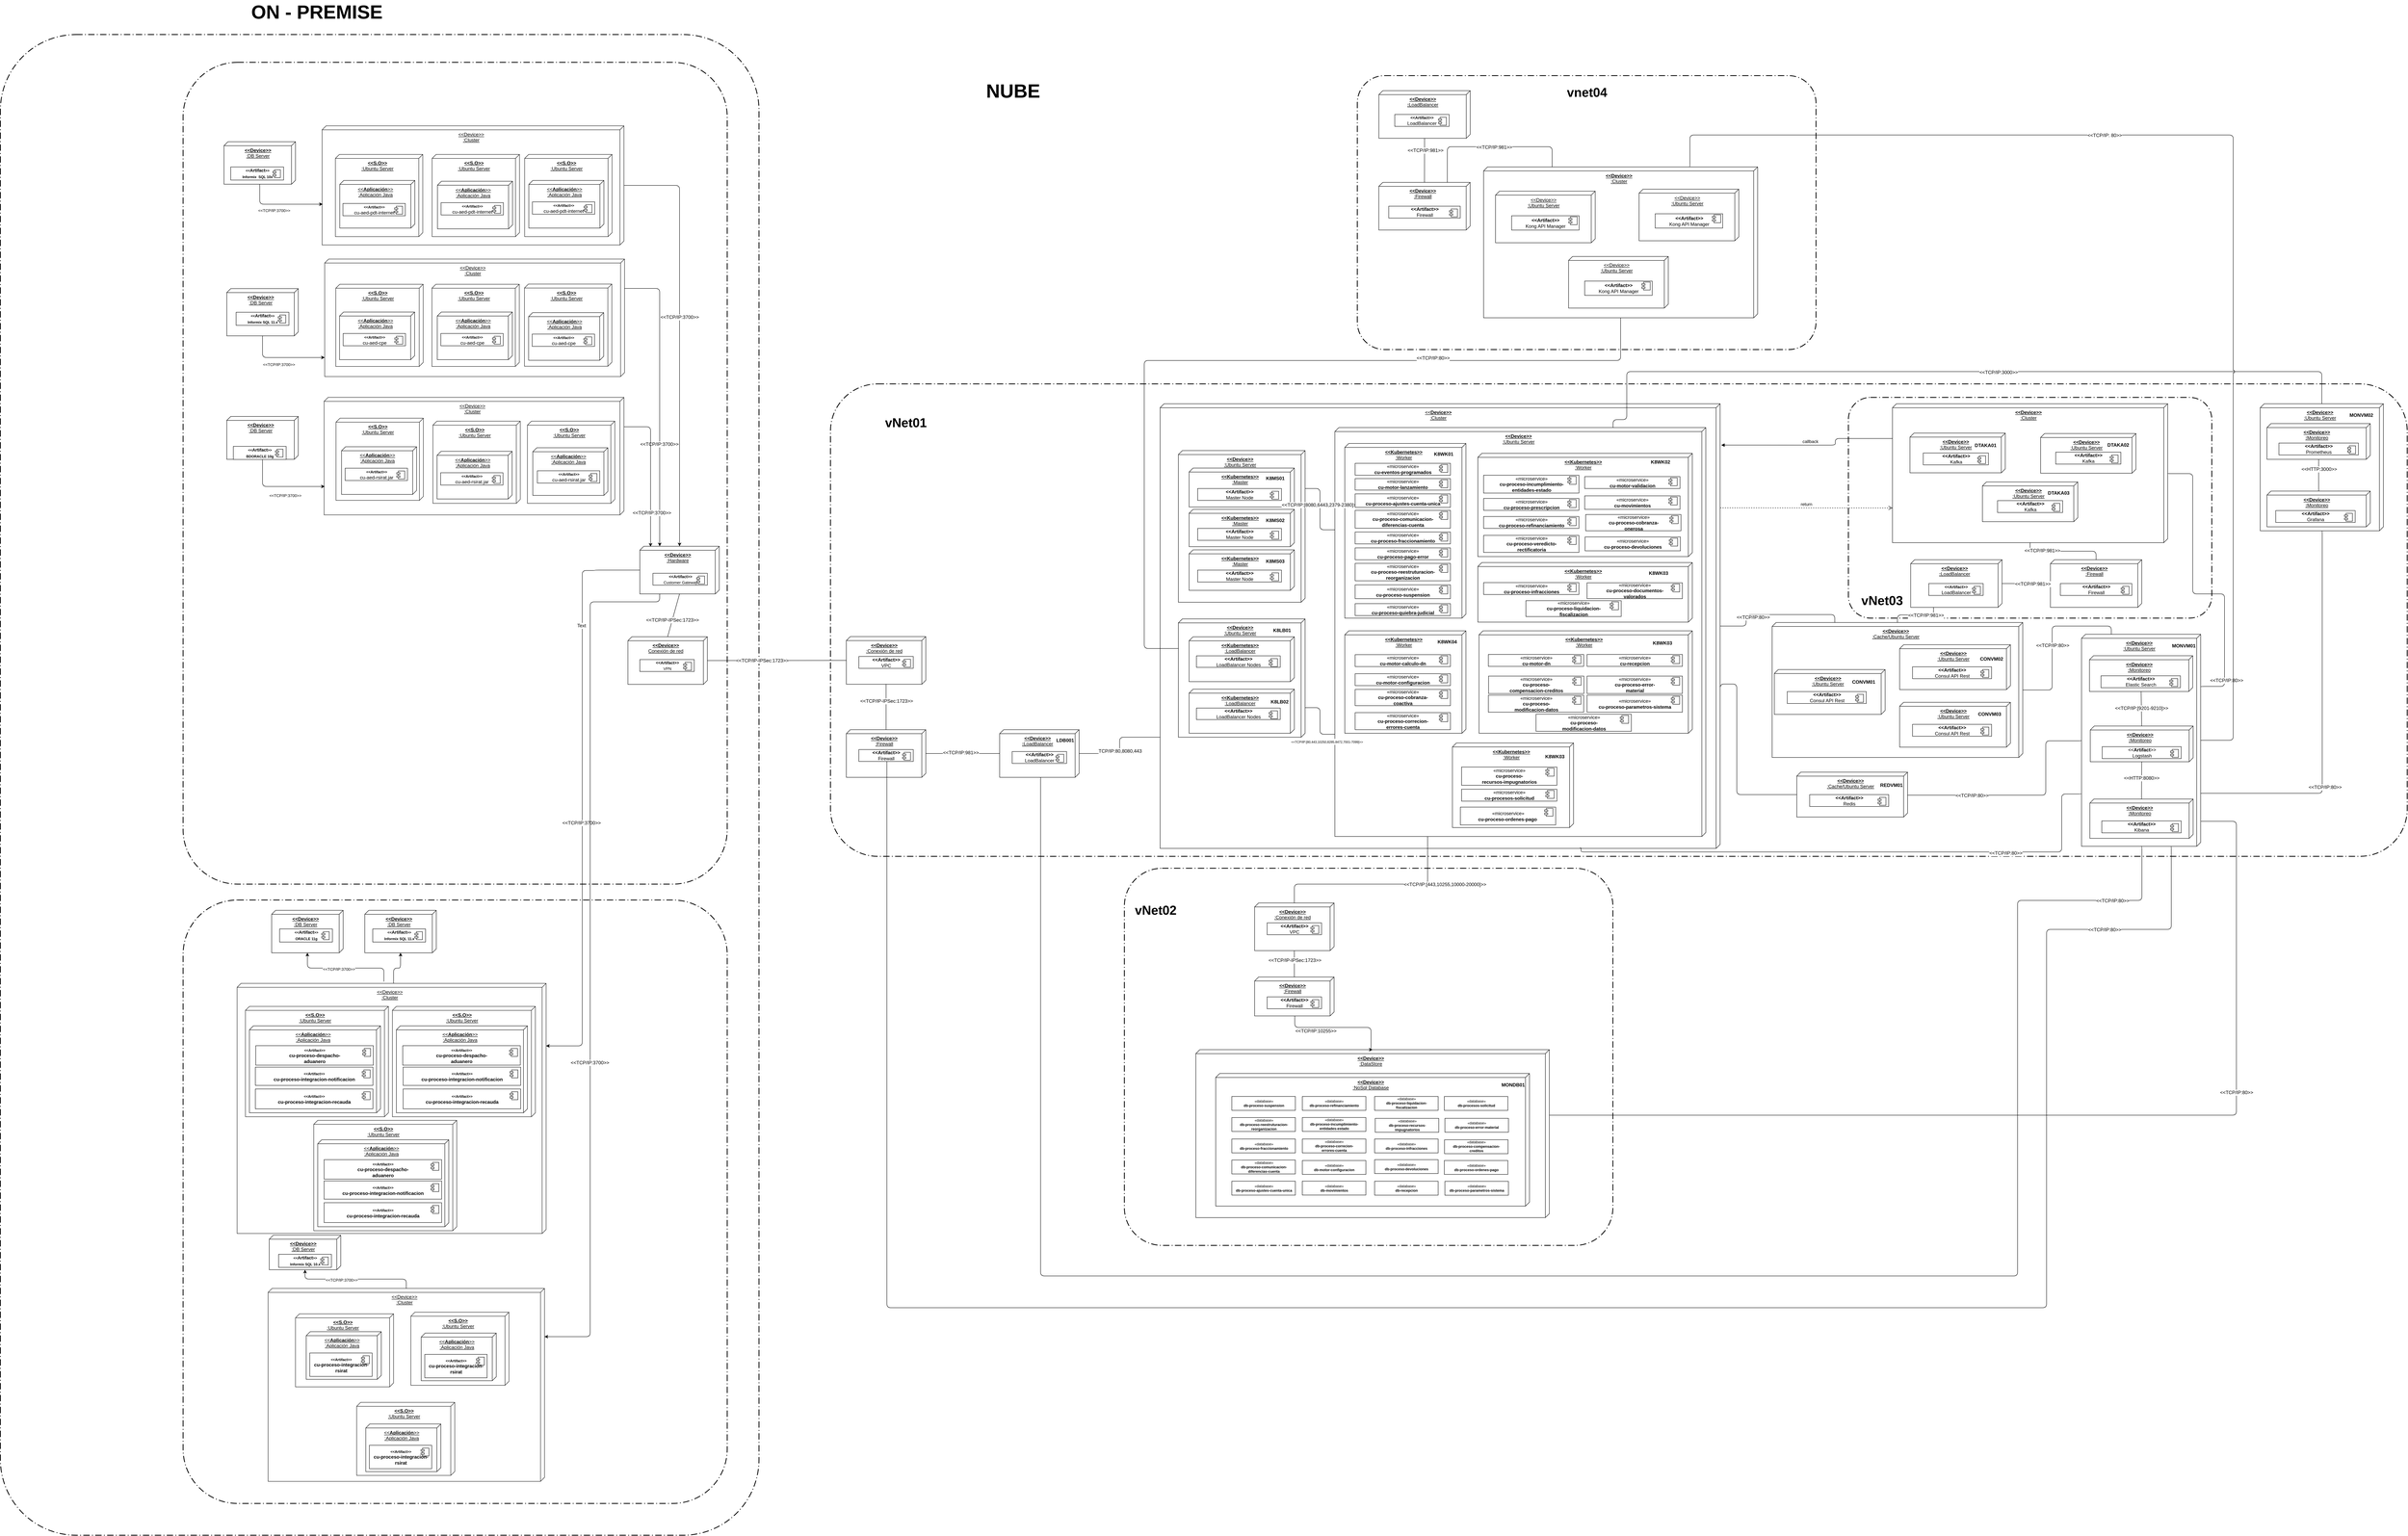 <mxfile version="10.7.1" type="github"><diagram id="7881a58d-f445-9cbd-abc9-f13a61042135" name="Page-1"><mxGraphModel dx="3556" dy="1798" grid="1" gridSize="10" guides="1" tooltips="1" connect="1" arrows="1" fold="1" page="1" pageScale="1" pageWidth="827" pageHeight="1169" background="#ffffff" math="0" shadow="0"><root><mxCell id="0"/><mxCell id="1" parent="0"/><mxCell id="1162" value="" style="rounded=1;arcSize=10;dashed=1;strokeColor=#000000;fillColor=none;gradientColor=none;dashPattern=8 3 1 3;strokeWidth=2;align=center;" parent="1" vertex="1"><mxGeometry x="-1980" y="-910" width="1910" height="3780" as="geometry"/></mxCell><mxCell id="1602" value="" style="rounded=1;arcSize=10;dashed=1;strokeColor=#000000;fillColor=none;gradientColor=none;dashPattern=8 3 1 3;strokeWidth=2;align=center;" parent="1" vertex="1"><mxGeometry x="-1520" y="1270" width="1370" height="1520" as="geometry"/></mxCell><mxCell id="1603" value="" style="rounded=1;arcSize=10;dashed=1;strokeColor=#000000;fillColor=none;gradientColor=none;dashPattern=8 3 1 3;strokeWidth=2;align=center;glass=0;" parent="1" vertex="1"><mxGeometry x="-1520" y="-840" width="1370" height="2070" as="geometry"/></mxCell><mxCell id="3588effd44935446-1105" value="" style="rounded=1;arcSize=10;dashed=1;strokeColor=#000000;fillColor=none;gradientColor=none;dashPattern=8 3 1 3;strokeWidth=2;align=center;" parent="1" vertex="1"><mxGeometry x="1436.5" y="-806.5" width="1155" height="690" as="geometry"/></mxCell><mxCell id="1045" value="" style="rounded=1;arcSize=10;dashed=1;strokeColor=#000000;fillColor=none;gradientColor=none;dashPattern=8 3 1 3;strokeWidth=2;align=center;" parent="1" vertex="1"><mxGeometry x="110" y="-30" width="3970" height="1190" as="geometry"/></mxCell><mxCell id="1154" style="edgeStyle=orthogonalEdgeStyle;rounded=1;html=1;startArrow=none;startFill=0;endArrow=none;endFill=0;jettySize=auto;orthogonalLoop=1;exitX=0;exitY=0.75;" parent="1" source="1130" target="473" edge="1"><mxGeometry relative="1" as="geometry"/></mxCell><mxCell id="1161" value="&amp;lt;&amp;lt;TCP/IP:80&amp;gt;&amp;gt;" style="text;html=1;resizable=0;points=[];align=center;verticalAlign=middle;labelBackgroundColor=#ffffff;" parent="1154" vertex="1" connectable="0"><mxGeometry x="0.334" y="7" relative="1" as="geometry"><mxPoint x="-1" as="offset"/></mxGeometry></mxCell><mxCell id="1158" style="edgeStyle=orthogonalEdgeStyle;rounded=1;html=1;entryX=0;entryY=0.75;startArrow=none;startFill=0;endArrow=none;endFill=0;jettySize=auto;orthogonalLoop=1;" parent="1" source="1130" target="474" edge="1"><mxGeometry relative="1" as="geometry"><Array as="points"><mxPoint x="3186" y="741"/><mxPoint x="3186" y="580"/><mxPoint x="3335" y="580"/></Array></mxGeometry></mxCell><mxCell id="1159" value="&amp;lt;&amp;lt;TCP/IP:80&amp;gt;&amp;gt;" style="text;html=1;resizable=0;points=[];align=center;verticalAlign=middle;labelBackgroundColor=#ffffff;" parent="1158" vertex="1" connectable="0"><mxGeometry x="-0.082" y="-1" relative="1" as="geometry"><mxPoint as="offset"/></mxGeometry></mxCell><mxCell id="1130" value="&lt;b&gt;&amp;lt;&amp;lt;Device&amp;gt;&amp;gt;&lt;/b&gt;&lt;br&gt;:Cache/Ubuntu Server&lt;br&gt;" style="verticalAlign=top;align=center;spacingTop=8;spacingLeft=2;spacingRight=12;shape=cube;size=10;direction=south;fontStyle=4;html=1;" parent="1" vertex="1"><mxGeometry x="2481" y="571" width="631" height="340" as="geometry"/></mxCell><mxCell id="473" value="&amp;lt;&amp;lt;&lt;b style=&quot;text-align: center&quot;&gt;Device&amp;gt;&amp;gt; &lt;br&gt;&lt;/b&gt;:Cluster&lt;br&gt;" style="verticalAlign=top;align=center;spacingTop=8;spacingLeft=2;spacingRight=12;shape=cube;size=10;direction=south;fontStyle=4;html=1;" parent="1" vertex="1"><mxGeometry x="940" y="20" width="1410" height="1120" as="geometry"/></mxCell><mxCell id="1109" value="&amp;lt;&amp;lt;Device&amp;gt;&amp;gt;&lt;br&gt;:Cluster&lt;br&gt;" style="verticalAlign=top;align=center;spacingTop=8;spacingLeft=2;spacingRight=12;shape=cube;size=10;direction=south;fontStyle=4;html=1;rounded=0;strokeColor=#0F0F0F;fillColor=none;" parent="1" vertex="1"><mxGeometry x="-1170" y="-680" width="760" height="300" as="geometry"/></mxCell><mxCell id="1120" style="edgeStyle=orthogonalEdgeStyle;rounded=1;html=1;entryX=0.25;entryY=1;startArrow=none;startFill=0;endArrow=none;endFill=0;jettySize=auto;orthogonalLoop=1;exitX=1;exitY=0.5;" parent="1" source="3588effd44935446-1094" target="573" edge="1"><mxGeometry relative="1" as="geometry"><Array as="points"><mxPoint x="2100" y="-89"/><mxPoint x="900" y="-89"/><mxPoint x="900" y="636"/></Array></mxGeometry></mxCell><mxCell id="1123" value="&amp;lt;&amp;lt;TCP/IP:80&amp;gt;&amp;gt;" style="text;html=1;resizable=0;points=[];align=center;verticalAlign=middle;labelBackgroundColor=#ffffff;" parent="1120" vertex="1" connectable="0"><mxGeometry x="-0.451" y="-6" relative="1" as="geometry"><mxPoint x="1" as="offset"/></mxGeometry></mxCell><mxCell id="3588effd44935446-1107" value="" style="rounded=1;arcSize=10;dashed=1;strokeColor=#000000;fillColor=none;gradientColor=none;dashPattern=8 3 1 3;strokeWidth=2;align=center;" parent="1" vertex="1"><mxGeometry x="2673" y="4" width="915" height="556" as="geometry"/></mxCell><mxCell id="1059" value="" style="rounded=1;arcSize=10;dashed=1;strokeColor=#000000;fillColor=none;gradientColor=none;dashPattern=8 3 1 3;strokeWidth=2;align=center;" parent="1" vertex="1"><mxGeometry x="850" y="1190" width="1230" height="950" as="geometry"/></mxCell><mxCell id="895" value="&lt;b&gt;&amp;lt;&amp;lt;Device&amp;gt;&amp;gt;&lt;br&gt;&lt;/b&gt;:DB Server" style="verticalAlign=top;align=center;spacingTop=8;spacingLeft=2;spacingRight=12;shape=cube;size=10;direction=south;fontStyle=4;html=1;" parent="1" vertex="1"><mxGeometry x="-1417" y="-640" width="180" height="107" as="geometry"/></mxCell><mxCell id="461" value="&lt;b&gt;&amp;lt;&amp;lt;Device&amp;gt;&amp;gt;&lt;/b&gt;&lt;br&gt;:Cluster&lt;br&gt;" style="verticalAlign=top;align=center;spacingTop=8;spacingLeft=2;spacingRight=12;shape=cube;size=10;direction=south;fontStyle=4;html=1;" parent="1" vertex="1"><mxGeometry x="2784" y="20" width="693" height="350" as="geometry"/></mxCell><mxCell id="464" value="&lt;b style=&quot;line-height: 120%&quot;&gt;&lt;font style=&quot;font-size: 9px&quot;&gt;&amp;lt;&amp;lt;&lt;/font&gt;&lt;span style=&quot;font-size: 11px&quot;&gt;Artifact&lt;/span&gt;&lt;font style=&quot;font-size: 9px&quot;&gt;&amp;gt;&amp;gt;&lt;br&gt;Informix &amp;nbsp;SQL 10x&lt;br&gt;&lt;/font&gt;&lt;/b&gt;" style="html=1;" parent="1" vertex="1"><mxGeometry x="-1400" y="-576.5" width="133" height="33" as="geometry"/></mxCell><mxCell id="465" value="" style="shape=component;jettyWidth=8;jettyHeight=4;" parent="464" vertex="1"><mxGeometry x="1" width="19" height="20" relative="1" as="geometry"><mxPoint x="-27" y="7" as="offset"/></mxGeometry></mxCell><mxCell id="470" value="&lt;b&gt;&amp;lt;&amp;lt;Device&amp;gt;&amp;gt;&lt;/b&gt;&lt;br&gt;:Firewall" style="verticalAlign=top;align=center;spacingTop=8;spacingLeft=2;spacingRight=12;shape=cube;size=10;direction=south;fontStyle=4;html=1;" parent="1" vertex="1"><mxGeometry x="150" y="841.0" width="200" height="120" as="geometry"/></mxCell><mxCell id="991" style="edgeStyle=orthogonalEdgeStyle;rounded=1;html=1;endArrow=none;endFill=0;jettySize=auto;orthogonalLoop=1;entryX=1;entryY=0.25;" parent="1" source="471" target="474" edge="1"><mxGeometry relative="1" as="geometry"><Array as="points"><mxPoint x="252" y="2297"/><mxPoint x="3172" y="2297"/><mxPoint x="3172" y="1344"/><mxPoint x="3486" y="1344"/></Array><mxPoint x="3230" y="1330" as="targetPoint"/></mxGeometry></mxCell><mxCell id="1033" value="&amp;lt;&amp;lt;TCP/IP:80&amp;gt;&amp;gt;" style="text;html=1;resizable=0;points=[];align=center;verticalAlign=middle;labelBackgroundColor=#ffffff;" parent="991" vertex="1" connectable="0"><mxGeometry x="0.869" relative="1" as="geometry"><mxPoint y="1" as="offset"/></mxGeometry></mxCell><mxCell id="471" value="&lt;font size=&quot;1&quot;&gt;&lt;span style=&quot;font-size: 12px&quot;&gt;&lt;b&gt;&amp;lt;&amp;lt;Artifact&amp;gt;&amp;gt;&lt;/b&gt;&lt;br&gt;&lt;/span&gt;&lt;/font&gt;Firewall&lt;br&gt;" style="html=1;" parent="1" vertex="1"><mxGeometry x="181.5" y="891.0" width="137" height="30" as="geometry"/></mxCell><mxCell id="472" value="" style="shape=component;jettyWidth=8;jettyHeight=4;" parent="471" vertex="1"><mxGeometry x="1" width="20" height="20" relative="1" as="geometry"><mxPoint x="-27" y="7" as="offset"/></mxGeometry></mxCell><mxCell id="474" value="&lt;b&gt;&amp;lt;&amp;lt;Device&amp;gt;&amp;gt;&lt;/b&gt;&lt;br&gt;:Ubuntu Server&lt;br&gt;" style="verticalAlign=top;align=center;spacingTop=8;spacingLeft=2;spacingRight=12;shape=cube;size=10;direction=south;fontStyle=4;html=1;" parent="1" vertex="1"><mxGeometry x="3260" y="600.786" width="300" height="534" as="geometry"/></mxCell><mxCell id="475" value="&lt;b&gt;&amp;lt;&amp;lt;Device&amp;gt;&amp;gt;&lt;br&gt;:&lt;/b&gt;Monitoreo&lt;br&gt;" style="verticalAlign=top;align=center;spacingTop=8;spacingLeft=2;spacingRight=12;shape=cube;size=10;direction=south;fontStyle=4;html=1;" parent="1" vertex="1"><mxGeometry x="3280" y="654.786" width="260" height="90" as="geometry"/></mxCell><mxCell id="476" value="&lt;b&gt;&amp;lt;&amp;lt;Device&amp;gt;&amp;gt;&lt;br&gt;:&lt;/b&gt;Monitoreo&lt;br&gt;" style="verticalAlign=top;align=center;spacingTop=8;spacingLeft=2;spacingRight=12;shape=cube;size=10;direction=south;fontStyle=4;html=1;" parent="1" vertex="1"><mxGeometry x="3282" y="831.786" width="259" height="90" as="geometry"/></mxCell><mxCell id="477" value="&lt;b&gt;&amp;lt;&amp;lt;Device&amp;gt;&amp;gt;&lt;br&gt;:&lt;/b&gt;Monitoreo&lt;br&gt;" style="verticalAlign=top;align=center;spacingTop=8;spacingLeft=2;spacingRight=12;shape=cube;size=10;direction=south;fontStyle=4;html=1;" parent="1" vertex="1"><mxGeometry x="3281" y="1015.786" width="260" height="99" as="geometry"/></mxCell><mxCell id="478" value="&lt;font size=&quot;1&quot;&gt;&lt;span style=&quot;font-size: 12px&quot;&gt;&lt;b&gt;&amp;lt;&amp;lt;Artifact&amp;gt;&amp;gt;&lt;br&gt;&lt;/b&gt;Elastic Search&lt;/span&gt;&lt;/font&gt;&lt;br&gt;" style="html=1;fontStyle=0" parent="1" vertex="1"><mxGeometry x="3309" y="705.286" width="200" height="30" as="geometry"/></mxCell><mxCell id="479" value="" style="shape=component;jettyWidth=8;jettyHeight=4;" parent="478" vertex="1"><mxGeometry x="1" width="20" height="20" relative="1" as="geometry"><mxPoint x="-27" y="7" as="offset"/></mxGeometry></mxCell><mxCell id="480" value="&lt;font size=&quot;1&quot;&gt;&lt;span style=&quot;font-size: 12px&quot;&gt;&amp;lt;&amp;lt;&lt;b&gt;Artifact&lt;/b&gt;&amp;gt;&amp;gt;&lt;br&gt;Logstash&lt;/span&gt;&lt;/font&gt;&lt;br&gt;" style="html=1;fontStyle=0" parent="1" vertex="1"><mxGeometry x="3312" y="883.786" width="199" height="30" as="geometry"/></mxCell><mxCell id="481" value="" style="shape=component;jettyWidth=8;jettyHeight=4;" parent="480" vertex="1"><mxGeometry x="1" width="20" height="20" relative="1" as="geometry"><mxPoint x="-27" y="7" as="offset"/></mxGeometry></mxCell><mxCell id="482" value="&lt;font size=&quot;1&quot;&gt;&lt;span style=&quot;font-size: 12px&quot;&gt;&lt;b&gt;&amp;lt;&amp;lt;Artifact&amp;gt;&amp;gt;&lt;br&gt;&lt;/b&gt;Kibana&lt;/span&gt;&lt;/font&gt;&lt;br&gt;" style="html=1;fontStyle=0" parent="1" vertex="1"><mxGeometry x="3311" y="1070.786" width="200" height="30" as="geometry"/></mxCell><mxCell id="483" value="" style="shape=component;jettyWidth=8;jettyHeight=4;" parent="482" vertex="1"><mxGeometry x="1" width="20" height="20" relative="1" as="geometry"><mxPoint x="-27" y="7" as="offset"/></mxGeometry></mxCell><mxCell id="488" value="&lt;b&gt;&amp;lt;&amp;lt;Device&amp;gt;&amp;gt;&lt;/b&gt;&lt;br&gt;:Ubuntu Server&lt;br&gt;" style="verticalAlign=top;align=center;spacingTop=8;spacingLeft=2;spacingRight=12;shape=cube;size=10;direction=south;fontStyle=4;html=1;" parent="1" vertex="1"><mxGeometry x="2486.5" y="689.5" width="279" height="113" as="geometry"/></mxCell><mxCell id="490" value="&lt;b&gt;&amp;lt;&amp;lt;Artifact&amp;gt;&amp;gt;&lt;/b&gt;&lt;br&gt;Consul API Rest&lt;br&gt;" style="html=1;" parent="1" vertex="1"><mxGeometry x="2519" y="745.0" width="199" height="30" as="geometry"/></mxCell><mxCell id="491" value="" style="shape=component;jettyWidth=8;jettyHeight=4;" parent="490" vertex="1"><mxGeometry x="1" width="20" height="20" relative="1" as="geometry"><mxPoint x="-27" y="7" as="offset"/></mxGeometry></mxCell><mxCell id="496" value="&lt;div style=&quot;text-align: center&quot;&gt;&lt;b&gt;&amp;lt;&amp;lt;Device&amp;gt;&amp;gt;&lt;/b&gt;&lt;br&gt;:Ubuntu Server&lt;br&gt;&lt;/div&gt;" style="verticalAlign=top;align=center;spacingTop=8;spacingLeft=2;spacingRight=12;shape=cube;size=10;direction=south;fontStyle=4;html=1;" parent="1" vertex="1"><mxGeometry x="986" y="138" width="319" height="382" as="geometry"/></mxCell><mxCell id="497" value="&lt;b&gt;&amp;lt;&amp;lt;Kubernetes&amp;gt;&amp;gt;&lt;/b&gt;&lt;br&gt;:Master&lt;br&gt;" style="verticalAlign=top;align=center;spacingTop=8;spacingLeft=2;spacingRight=12;shape=cube;size=10;direction=south;fontStyle=4;html=1;" parent="1" vertex="1"><mxGeometry x="1013" y="182" width="265" height="98" as="geometry"/></mxCell><mxCell id="498" value="&lt;b&gt;&amp;lt;&amp;lt;Artifact&amp;gt;&amp;gt;&lt;/b&gt;&lt;br&gt;Master Node" style="html=1;" parent="1" vertex="1"><mxGeometry x="1034.5" y="233.5" width="211" height="30" as="geometry"/></mxCell><mxCell id="499" value="" style="shape=component;jettyWidth=8;jettyHeight=4;" parent="498" vertex="1"><mxGeometry x="1" width="21" height="20" relative="1" as="geometry"><mxPoint x="-28" y="7" as="offset"/></mxGeometry></mxCell><mxCell id="500" value="&lt;div style=&quot;text-align: center&quot;&gt;&lt;/div&gt;&lt;b&gt;&amp;lt;&amp;lt;Device&amp;gt;&amp;gt;&lt;/b&gt;&lt;br&gt;:Ubuntu Server&lt;br&gt;" style="verticalAlign=top;align=center;spacingTop=8;spacingLeft=2;spacingRight=12;shape=cube;size=10;direction=south;fontStyle=4;html=1;" parent="1" vertex="1"><mxGeometry x="1380" y="80" width="934" height="1030" as="geometry"/></mxCell><mxCell id="505" value="&lt;div style=&quot;text-align: center&quot;&gt;&lt;div&gt;&lt;b&gt;&amp;lt;&amp;lt;Kubernetes&amp;gt;&amp;gt;&lt;/b&gt;&lt;/div&gt;&lt;div&gt;:Worker&lt;/div&gt;&lt;/div&gt;" style="verticalAlign=top;align=center;spacingTop=8;spacingLeft=2;spacingRight=12;shape=cube;size=10;direction=south;fontStyle=4;html=1;" parent="1" vertex="1"><mxGeometry x="1405" y="120" width="305" height="440" as="geometry"/></mxCell><mxCell id="966" style="edgeStyle=orthogonalEdgeStyle;rounded=1;html=1;endArrow=none;endFill=0;jettySize=auto;orthogonalLoop=1;exitX=0;exitY=0.5;entryX=1;entryY=0.75;" parent="1" source="1166" target="500" edge="1"><mxGeometry relative="1" as="geometry"><Array as="points"><mxPoint x="1278" y="1230"/><mxPoint x="1614" y="1230"/></Array></mxGeometry></mxCell><mxCell id="1040" value="&amp;lt;&amp;lt;TCP/IP:[443,10255,10000-20000]&amp;gt;&amp;gt;" style="text;html=1;resizable=0;points=[];align=center;verticalAlign=middle;labelBackgroundColor=#ffffff;" parent="966" vertex="1" connectable="0"><mxGeometry x="0.374" y="2" relative="1" as="geometry"><mxPoint x="80.5" y="2.5" as="offset"/></mxGeometry></mxCell><mxCell id="993" style="edgeStyle=orthogonalEdgeStyle;rounded=1;html=1;entryX=0.882;entryY=-0.003;endArrow=none;endFill=0;jettySize=auto;orthogonalLoop=1;entryPerimeter=0;" parent="1" source="509" target="474" edge="1"><mxGeometry relative="1" as="geometry"><Array as="points"><mxPoint x="3650" y="1812"/><mxPoint x="3650" y="1072"/></Array></mxGeometry></mxCell><mxCell id="1031" value="&amp;lt;&amp;lt;TCP/IP:80&amp;gt;&amp;gt;" style="text;html=1;resizable=0;points=[];align=center;verticalAlign=middle;labelBackgroundColor=#ffffff;" parent="993" vertex="1" connectable="0"><mxGeometry x="0.397" relative="1" as="geometry"><mxPoint as="offset"/></mxGeometry></mxCell><mxCell id="509" value="&lt;b&gt;&amp;lt;&amp;lt;Device&lt;span style=&quot;text-align: center&quot;&gt;&amp;gt;&amp;gt; &lt;br&gt;&lt;/span&gt;&lt;/b&gt;:DataStore&lt;br&gt;" style="verticalAlign=top;align=center;spacingTop=8;spacingLeft=2;spacingRight=12;shape=cube;size=10;direction=south;fontStyle=4;html=1;" parent="1" vertex="1"><mxGeometry x="1030" y="1647" width="890" height="423" as="geometry"/></mxCell><mxCell id="1269" style="edgeStyle=orthogonalEdgeStyle;rounded=1;html=1;entryX=0.25;entryY=0;startArrow=classic;startFill=1;endArrow=none;endFill=0;jettySize=auto;orthogonalLoop=1;exitX=0;exitY=0.75;" parent="1" source="519" target="1197" edge="1"><mxGeometry relative="1" as="geometry"/></mxCell><mxCell id="1273" value="&amp;lt;&amp;lt;TCP/IP:3700&amp;gt;&amp;gt;" style="text;html=1;resizable=0;points=[];align=center;verticalAlign=middle;labelBackgroundColor=#ffffff;" parent="1269" vertex="1" connectable="0"><mxGeometry x="-0.303" y="1" relative="1" as="geometry"><mxPoint as="offset"/></mxGeometry></mxCell><mxCell id="1270" style="edgeStyle=orthogonalEdgeStyle;rounded=1;html=1;entryX=0.25;entryY=0;startArrow=classic;startFill=1;endArrow=none;endFill=0;jettySize=auto;orthogonalLoop=1;exitX=0.008;exitY=0.865;exitDx=0;exitDy=0;exitPerimeter=0;" parent="1" source="519" target="1215" edge="1"><mxGeometry relative="1" as="geometry"/></mxCell><mxCell id="1274" value="&amp;lt;&amp;lt;TCP/IP:3700&amp;gt;&amp;gt;" style="text;html=1;resizable=0;points=[];align=center;verticalAlign=middle;labelBackgroundColor=#ffffff;" parent="1270" vertex="1" connectable="0"><mxGeometry x="-0.536" y="-3" relative="1" as="geometry"><mxPoint as="offset"/></mxGeometry></mxCell><mxCell id="1271" style="edgeStyle=orthogonalEdgeStyle;rounded=1;html=1;entryX=0.25;entryY=0;startArrow=none;startFill=0;endArrow=classic;endFill=1;jettySize=auto;orthogonalLoop=1;exitX=0.5;exitY=1;" parent="1" source="519" target="1233" edge="1"><mxGeometry relative="1" as="geometry"><Array as="points"><mxPoint x="-483" y="440"/><mxPoint x="-515" y="440"/><mxPoint x="-515" y="1638"/></Array></mxGeometry></mxCell><mxCell id="1275" value="Text" style="text;html=1;resizable=0;points=[];align=center;verticalAlign=middle;labelBackgroundColor=#ffffff;" parent="1271" vertex="1" connectable="0"><mxGeometry x="-0.603" y="-2" relative="1" as="geometry"><mxPoint as="offset"/></mxGeometry></mxCell><mxCell id="1276" value="&amp;lt;&amp;lt;TCP/IP:3700&amp;gt;&amp;gt;" style="text;html=1;resizable=0;points=[];align=center;verticalAlign=middle;labelBackgroundColor=#ffffff;" parent="1271" vertex="1" connectable="0"><mxGeometry x="0.09" y="-2" relative="1" as="geometry"><mxPoint as="offset"/></mxGeometry></mxCell><mxCell id="1272" style="edgeStyle=orthogonalEdgeStyle;rounded=1;html=1;entryX=0.25;entryY=0;startArrow=none;startFill=0;endArrow=classic;endFill=1;jettySize=auto;orthogonalLoop=1;exitX=1;exitY=0.75;" parent="1" source="519" target="1251" edge="1"><mxGeometry relative="1" as="geometry"><Array as="points"><mxPoint x="-435" y="519"/><mxPoint x="-495" y="519"/><mxPoint x="-495" y="2371"/></Array></mxGeometry></mxCell><mxCell id="1277" value="&amp;lt;&amp;lt;TCP/IP:3700&amp;gt;&amp;gt;" style="text;html=1;resizable=0;points=[];align=center;verticalAlign=middle;labelBackgroundColor=#ffffff;" parent="1272" vertex="1" connectable="0"><mxGeometry x="0.255" y="-1" relative="1" as="geometry"><mxPoint as="offset"/></mxGeometry></mxCell><mxCell id="519" value="&lt;b&gt;&amp;lt;&amp;lt;Device&amp;gt;&amp;gt;&lt;br&gt;&lt;/b&gt;:Hardware&lt;br&gt;" style="verticalAlign=top;align=center;spacingTop=8;spacingLeft=2;spacingRight=12;shape=cube;size=10;direction=south;fontStyle=4;html=1;" parent="1" vertex="1"><mxGeometry x="-370" y="379" width="200" height="120" as="geometry"/></mxCell><mxCell id="521" value="&lt;font size=&quot;1&quot;&gt;&lt;b&gt;&amp;lt;&amp;lt;Artifact&amp;gt;&amp;gt;&lt;/b&gt;&lt;br&gt;Customer Gateway&lt;/font&gt;&lt;br&gt;" style="html=1;" parent="1" vertex="1"><mxGeometry x="-337" y="447.0" width="137" height="30" as="geometry"/></mxCell><mxCell id="522" value="" style="shape=component;jettyWidth=8;jettyHeight=4;" parent="521" vertex="1"><mxGeometry x="1" width="20" height="20" relative="1" as="geometry"><mxPoint x="-27" y="7" as="offset"/></mxGeometry></mxCell><mxCell id="990" style="edgeStyle=orthogonalEdgeStyle;rounded=1;html=1;entryX=1;entryY=0.5;endArrow=none;endFill=0;jettySize=auto;orthogonalLoop=1;" parent="1" source="527" target="474" edge="1"><mxGeometry relative="1" as="geometry"><Array as="points"><mxPoint x="639" y="2217"/><mxPoint x="3099" y="2217"/><mxPoint x="3099" y="1271"/><mxPoint x="3412" y="1271"/></Array></mxGeometry></mxCell><mxCell id="1032" value="&amp;lt;&amp;lt;TCP/IP:80&amp;gt;&amp;gt;" style="text;html=1;resizable=0;points=[];align=center;verticalAlign=middle;labelBackgroundColor=#ffffff;" parent="990" vertex="1" connectable="0"><mxGeometry x="0.917" relative="1" as="geometry"><mxPoint y="1" as="offset"/></mxGeometry></mxCell><mxCell id="527" value="&lt;b&gt;&amp;lt;&amp;lt;Device&amp;gt;&amp;gt;&lt;br&gt;:&lt;/b&gt;LoadBalancer" style="verticalAlign=top;align=center;spacingTop=8;spacingLeft=2;spacingRight=12;shape=cube;size=10;direction=south;fontStyle=4;html=1;" parent="1" vertex="1"><mxGeometry x="536" y="841.0" width="200" height="120" as="geometry"/></mxCell><mxCell id="528" value="&lt;font size=&quot;1&quot;&gt;&lt;b style=&quot;font-size: 12px&quot;&gt;&amp;lt;&amp;lt;Artifact&amp;gt;&amp;gt;&lt;br&gt;&lt;/b&gt;&lt;/font&gt;LoadBalancer&lt;br&gt;" style="html=1;" parent="1" vertex="1"><mxGeometry x="567.5" y="896.0" width="137" height="30" as="geometry"/></mxCell><mxCell id="529" value="" style="shape=component;jettyWidth=8;jettyHeight=4;" parent="528" vertex="1"><mxGeometry x="1" width="20" height="20" relative="1" as="geometry"><mxPoint x="-27" y="7" as="offset"/></mxGeometry></mxCell><mxCell id="995" style="edgeStyle=orthogonalEdgeStyle;rounded=1;html=1;entryX=0.25;entryY=0;endArrow=none;endFill=0;jettySize=auto;orthogonalLoop=1;exitX=0.5;exitY=0;" parent="1" source="461" target="474" edge="1"><mxGeometry relative="1" as="geometry"><Array as="points"><mxPoint x="3540" y="196"/><mxPoint x="3540" y="499"/><mxPoint x="3620" y="499"/><mxPoint x="3620" y="732"/><mxPoint x="3560" y="732"/></Array></mxGeometry></mxCell><mxCell id="1034" value="&amp;lt;&amp;lt;TCP/IP:80&amp;gt;&amp;gt;" style="text;html=1;resizable=0;points=[];align=center;verticalAlign=middle;labelBackgroundColor=#ffffff;" parent="995" vertex="1" connectable="0"><mxGeometry x="0.79" y="4" relative="1" as="geometry"><mxPoint x="1" as="offset"/></mxGeometry></mxCell><mxCell id="997" style="edgeStyle=orthogonalEdgeStyle;rounded=1;html=1;entryX=0;entryY=0.25;endArrow=none;endFill=0;jettySize=auto;orthogonalLoop=1;" parent="1" source="531" target="500" edge="1"><mxGeometry relative="1" as="geometry"><Array as="points"><mxPoint x="3865" y="-61"/><mxPoint x="2115" y="-61"/><mxPoint x="2115" y="60"/><mxPoint x="2080" y="60"/></Array></mxGeometry></mxCell><mxCell id="1041" value="&amp;lt;&amp;lt;TCP/IP:3000&amp;gt;&amp;gt;" style="text;html=1;resizable=0;points=[];align=center;verticalAlign=middle;labelBackgroundColor=#ffffff;" parent="997" vertex="1" connectable="0"><mxGeometry x="-0.108" y="3" relative="1" as="geometry"><mxPoint y="-1" as="offset"/></mxGeometry></mxCell><mxCell id="531" value="&lt;b&gt;&amp;lt;&amp;lt;Device&amp;gt;&amp;gt;&lt;/b&gt;&lt;br&gt;:Ubuntu Server&lt;br&gt;" style="verticalAlign=top;align=center;spacingTop=8;spacingLeft=2;spacingRight=12;shape=cube;size=10;direction=south;fontStyle=4;html=1;" parent="1" vertex="1"><mxGeometry x="3710" y="20.0" width="310" height="320" as="geometry"/></mxCell><mxCell id="573" value="&lt;div style=&quot;text-align: center&quot;&gt;&lt;b&gt;&amp;lt;&amp;lt;Device&amp;gt;&amp;gt;&lt;/b&gt;&lt;br&gt;:Ubuntu Server&lt;br&gt;&lt;/div&gt;" style="verticalAlign=top;align=center;spacingTop=8;spacingLeft=2;spacingRight=12;shape=cube;size=10;direction=south;fontStyle=4;html=1;" parent="1" vertex="1"><mxGeometry x="986" y="562" width="319" height="298" as="geometry"/></mxCell><mxCell id="574" value="&lt;b&gt;&amp;lt;&amp;lt;Kubernetes&amp;gt;&amp;gt;&lt;/b&gt;&lt;br&gt;:LoadBalancer&lt;br&gt;" style="verticalAlign=top;align=center;spacingTop=8;spacingLeft=2;spacingRight=12;shape=cube;size=10;direction=south;fontStyle=4;html=1;" parent="1" vertex="1"><mxGeometry x="1013" y="607" width="265" height="113" as="geometry"/></mxCell><mxCell id="575" value="&lt;b&gt;&amp;lt;&amp;lt;Artifact&amp;gt;&amp;gt;&lt;/b&gt;&lt;br&gt;LoadBalancer Nodes" style="html=1;" parent="1" vertex="1"><mxGeometry x="1031.5" y="655.0" width="211" height="29" as="geometry"/></mxCell><mxCell id="576" value="" style="shape=component;jettyWidth=8;jettyHeight=4;" parent="575" vertex="1"><mxGeometry x="1" width="21" height="20" relative="1" as="geometry"><mxPoint x="-28" y="7" as="offset"/></mxGeometry></mxCell><mxCell id="607" style="edgeStyle=orthogonalEdgeStyle;shape=link;rounded=0;html=1;exitX=0.5;exitY=1;jettySize=auto;orthogonalLoop=1;fontColor=#000000;" parent="1" edge="1"><mxGeometry relative="1" as="geometry"><mxPoint x="1872.429" y="200.286" as="sourcePoint"/><mxPoint x="1872.429" y="201.0" as="targetPoint"/></mxGeometry></mxCell><mxCell id="619" value="&lt;b&gt;&amp;lt;&amp;lt;Device&amp;gt;&amp;gt;&lt;br&gt;:&lt;/b&gt;Monitoreo&lt;br&gt;" style="verticalAlign=top;align=center;spacingTop=8;spacingLeft=2;spacingRight=12;shape=cube;size=10;direction=south;fontStyle=4;html=1;" parent="1" vertex="1"><mxGeometry x="3727" y="70.0" width="260" height="90" as="geometry"/></mxCell><mxCell id="620" value="&lt;font size=&quot;1&quot;&gt;&lt;span style=&quot;font-size: 12px&quot;&gt;&lt;b&gt;&amp;lt;&amp;lt;Artifact&amp;gt;&amp;gt;&lt;br&gt;&lt;/b&gt;Prometheus&lt;/span&gt;&lt;/font&gt;&lt;br&gt;" style="html=1;fontStyle=0" parent="1" vertex="1"><mxGeometry x="3757" y="119.0" width="200" height="30" as="geometry"/></mxCell><mxCell id="621" value="" style="shape=component;jettyWidth=8;jettyHeight=4;" parent="620" vertex="1"><mxGeometry x="1" width="20" height="20" relative="1" as="geometry"><mxPoint x="-27" y="7" as="offset"/></mxGeometry></mxCell><mxCell id="622" value="&lt;b&gt;&amp;lt;&amp;lt;Device&amp;gt;&amp;gt;&lt;br&gt;:&lt;/b&gt;Monitoreo&lt;br&gt;" style="verticalAlign=top;align=center;spacingTop=8;spacingLeft=2;spacingRight=12;shape=cube;size=10;direction=south;fontStyle=4;html=1;" parent="1" vertex="1"><mxGeometry x="3727" y="240.0" width="260" height="90" as="geometry"/></mxCell><mxCell id="623" value="&lt;font size=&quot;1&quot;&gt;&lt;span style=&quot;font-size: 12px&quot;&gt;&lt;b&gt;&amp;lt;&amp;lt;Artifact&amp;gt;&amp;gt;&lt;br&gt;&lt;/b&gt;Grafana&lt;/span&gt;&lt;/font&gt;&lt;br&gt;" style="html=1;fontStyle=0" parent="1" vertex="1"><mxGeometry x="3749" y="289.0" width="200" height="30" as="geometry"/></mxCell><mxCell id="624" value="" style="shape=component;jettyWidth=8;jettyHeight=4;" parent="623" vertex="1"><mxGeometry x="1" width="20" height="20" relative="1" as="geometry"><mxPoint x="-27" y="7" as="offset"/></mxGeometry></mxCell><mxCell id="625" value="" style="endArrow=none;html=1;fontColor=#000000;entryX=1;entryY=0.5;" parent="1" source="622" target="619" edge="1"><mxGeometry width="50" height="50" relative="1" as="geometry"><mxPoint x="3639" y="380.0" as="sourcePoint"/><mxPoint x="3689" y="330.0" as="targetPoint"/></mxGeometry></mxCell><mxCell id="626" value="&amp;lt;&amp;lt;HTTP:3000&amp;gt;&amp;gt;" style="text;html=1;resizable=0;points=[];align=center;verticalAlign=middle;labelBackgroundColor=#ffffff;fontColor=#000000;" parent="625" vertex="1" connectable="0"><mxGeometry x="0.38" y="-1" relative="1" as="geometry"><mxPoint as="offset"/></mxGeometry></mxCell><mxCell id="631" value="&lt;b&gt;&amp;lt;&amp;lt;Device&amp;gt;&amp;gt;&lt;/b&gt;&lt;br&gt;:Ubuntu Server" style="verticalAlign=top;align=center;spacingTop=8;spacingLeft=2;spacingRight=12;shape=cube;size=10;direction=south;fontStyle=4;html=1;" parent="1" vertex="1"><mxGeometry x="2828.0" y="94.0" width="240" height="100" as="geometry"/></mxCell><mxCell id="632" value="&lt;b&gt;&amp;lt;&amp;lt;Artifact&amp;gt;&amp;gt;&lt;/b&gt;&lt;br&gt;Kafka&lt;br&gt;" style="html=1;" parent="1" vertex="1"><mxGeometry x="2861.5" y="144.0" width="164" height="30" as="geometry"/></mxCell><mxCell id="633" value="" style="shape=component;jettyWidth=8;jettyHeight=4;" parent="632" vertex="1"><mxGeometry x="1" width="20" height="20" relative="1" as="geometry"><mxPoint x="-27" y="7" as="offset"/></mxGeometry></mxCell><mxCell id="639" value="&lt;b&gt;&amp;lt;&amp;lt;Device&amp;gt;&amp;gt;&lt;/b&gt;&lt;br&gt;:NoSql Database" style="verticalAlign=top;align=center;spacingTop=8;spacingLeft=2;spacingRight=12;shape=cube;size=10;direction=south;fontStyle=4;html=1;" parent="1" vertex="1"><mxGeometry x="1080" y="1707" width="790" height="334" as="geometry"/></mxCell><mxCell id="844" value="&lt;b&gt;&amp;lt;&amp;lt;Kubernetes&amp;gt;&amp;gt;&lt;/b&gt;&lt;br&gt;:Master&lt;br&gt;" style="verticalAlign=top;align=center;spacingTop=8;spacingLeft=2;spacingRight=12;shape=cube;size=10;direction=south;fontStyle=4;html=1;" parent="1" vertex="1"><mxGeometry x="1013" y="286" width="265" height="94" as="geometry"/></mxCell><mxCell id="845" value="&lt;b&gt;&amp;lt;&amp;lt;Artifact&amp;gt;&amp;gt;&lt;/b&gt;&lt;br&gt;Master Node" style="html=1;" parent="1" vertex="1"><mxGeometry x="1034.5" y="334.0" width="211" height="30" as="geometry"/></mxCell><mxCell id="846" value="" style="shape=component;jettyWidth=8;jettyHeight=4;" parent="845" vertex="1"><mxGeometry x="1" width="21" height="20" relative="1" as="geometry"><mxPoint x="-28" y="7" as="offset"/></mxGeometry></mxCell><mxCell id="847" value="&lt;b&gt;&amp;lt;&amp;lt;Kubernetes&amp;gt;&amp;gt;&lt;/b&gt;&lt;br&gt;:Master&lt;br&gt;" style="verticalAlign=top;align=center;spacingTop=8;spacingLeft=2;spacingRight=12;shape=cube;size=10;direction=south;fontStyle=4;html=1;" parent="1" vertex="1"><mxGeometry x="1013" y="388" width="265" height="102" as="geometry"/></mxCell><mxCell id="848" value="&lt;b&gt;&amp;lt;&amp;lt;Artifact&amp;gt;&amp;gt;&lt;/b&gt;&lt;br&gt;Master Node" style="html=1;" parent="1" vertex="1"><mxGeometry x="1034.5" y="439.0" width="211" height="30" as="geometry"/></mxCell><mxCell id="849" value="" style="shape=component;jettyWidth=8;jettyHeight=4;" parent="848" vertex="1"><mxGeometry x="1" width="21" height="20" relative="1" as="geometry"><mxPoint x="-28" y="7" as="offset"/></mxGeometry></mxCell><mxCell id="854" value="&lt;b&gt;&amp;lt;&amp;lt;Kubernetes&amp;gt;&amp;gt;&lt;/b&gt;&lt;br&gt;:LoadBalancer&lt;br&gt;" style="verticalAlign=top;align=center;spacingTop=8;spacingLeft=2;spacingRight=12;shape=cube;size=10;direction=south;fontStyle=4;html=1;" parent="1" vertex="1"><mxGeometry x="1013" y="739" width="265" height="111" as="geometry"/></mxCell><mxCell id="855" value="&lt;b&gt;&amp;lt;&amp;lt;Artifact&amp;gt;&amp;gt;&lt;/b&gt;&lt;br&gt;LoadBalancer Nodes" style="html=1;" parent="1" vertex="1"><mxGeometry x="1031.5" y="786.5" width="211" height="29" as="geometry"/></mxCell><mxCell id="856" value="" style="shape=component;jettyWidth=8;jettyHeight=4;" parent="855" vertex="1"><mxGeometry x="1" width="21" height="20" relative="1" as="geometry"><mxPoint x="-28" y="7" as="offset"/></mxGeometry></mxCell><mxCell id="859" value="&lt;div style=&quot;text-align: center&quot;&gt;&lt;div&gt;&lt;b&gt;&amp;lt;&amp;lt;Kubernetes&amp;gt;&amp;gt;&lt;/b&gt;&lt;/div&gt;&lt;div&gt;:Worker&lt;/div&gt;&lt;/div&gt;" style="verticalAlign=top;align=center;spacingTop=8;spacingLeft=2;spacingRight=12;shape=cube;size=10;direction=south;fontStyle=4;html=1;" parent="1" vertex="1"><mxGeometry x="1740" y="145" width="540" height="260" as="geometry"/></mxCell><mxCell id="863" value="&lt;div style=&quot;text-align: center&quot;&gt;&lt;div&gt;&lt;b&gt;&amp;lt;&amp;lt;Kubernetes&amp;gt;&amp;gt;&lt;/b&gt;&lt;/div&gt;&lt;div&gt;:Worker&lt;/div&gt;&lt;/div&gt;" style="verticalAlign=top;align=center;spacingTop=8;spacingLeft=2;spacingRight=12;shape=cube;size=10;direction=south;fontStyle=4;html=1;" parent="1" vertex="1"><mxGeometry x="1405" y="592" width="305" height="258" as="geometry"/></mxCell><mxCell id="867" value="&lt;div style=&quot;text-align: center&quot;&gt;&lt;div&gt;&lt;b&gt;&amp;lt;&amp;lt;Kubernetes&amp;gt;&amp;gt;&lt;/b&gt;&lt;/div&gt;&lt;div&gt;:Worker&lt;/div&gt;&lt;/div&gt;" style="verticalAlign=top;align=center;spacingTop=8;spacingLeft=2;spacingRight=12;shape=cube;size=10;direction=south;fontStyle=4;html=1;" parent="1" vertex="1"><mxGeometry x="1676" y="874.5" width="305" height="213" as="geometry"/></mxCell><mxCell id="871" value="&lt;b&gt;&amp;lt;&amp;lt;Device&amp;gt;&amp;gt;&lt;/b&gt;&lt;br&gt;:Ubuntu Server" style="verticalAlign=top;align=center;spacingTop=8;spacingLeft=2;spacingRight=12;shape=cube;size=10;direction=south;fontStyle=4;html=1;" parent="1" vertex="1"><mxGeometry x="3157.0" y="95.0" width="240" height="100" as="geometry"/></mxCell><mxCell id="872" value="&lt;b&gt;&amp;lt;&amp;lt;Artifact&amp;gt;&amp;gt;&lt;/b&gt;&lt;br&gt;Kafka&lt;br&gt;" style="html=1;" parent="1" vertex="1"><mxGeometry x="3195.0" y="142.0" width="164" height="30" as="geometry"/></mxCell><mxCell id="873" value="" style="shape=component;jettyWidth=8;jettyHeight=4;" parent="872" vertex="1"><mxGeometry x="1" width="20" height="20" relative="1" as="geometry"><mxPoint x="-27" y="7" as="offset"/></mxGeometry></mxCell><mxCell id="874" value="&lt;b&gt;&amp;lt;&amp;lt;Device&amp;gt;&amp;gt;&lt;/b&gt;&lt;br&gt;:Ubuntu Server" style="verticalAlign=top;align=center;spacingTop=8;spacingLeft=2;spacingRight=12;shape=cube;size=10;direction=south;fontStyle=4;html=1;" parent="1" vertex="1"><mxGeometry x="3010.5" y="217.0" width="240" height="100" as="geometry"/></mxCell><mxCell id="875" value="&lt;b&gt;&amp;lt;&amp;lt;Artifact&amp;gt;&amp;gt;&lt;/b&gt;&lt;br&gt;Kafka&lt;br&gt;" style="html=1;" parent="1" vertex="1"><mxGeometry x="3048.5" y="264" width="164" height="30" as="geometry"/></mxCell><mxCell id="876" value="" style="shape=component;jettyWidth=8;jettyHeight=4;" parent="875" vertex="1"><mxGeometry x="1" width="20" height="20" relative="1" as="geometry"><mxPoint x="-27" y="7" as="offset"/></mxGeometry></mxCell><mxCell id="879" value="" style="endArrow=none;html=1;fontColor=#000000;entryX=0.5;entryY=1;exitX=0.5;exitY=0;edgeStyle=orthogonalEdgeStyle;" parent="1" source="470" target="527" edge="1"><mxGeometry width="50" height="50" relative="1" as="geometry"><mxPoint x="392.119" y="954.5" as="sourcePoint"/><mxPoint x="498.786" y="867.833" as="targetPoint"/></mxGeometry></mxCell><mxCell id="880" value="&amp;lt;&amp;lt;TCP/IP:981&amp;gt;&amp;gt;" style="text;html=1;resizable=0;points=[];align=center;verticalAlign=middle;labelBackgroundColor=#ffffff;fontColor=#000000;" parent="879" vertex="1" connectable="0"><mxGeometry x="0.286" relative="1" as="geometry"><mxPoint x="-31.5" y="-2" as="offset"/></mxGeometry></mxCell><mxCell id="881" value="&lt;b&gt;&amp;lt;&amp;lt;Device&amp;gt;&amp;gt;&lt;/b&gt;&lt;br&gt;:Conexión de red" style="verticalAlign=top;align=center;spacingTop=8;spacingLeft=2;spacingRight=12;shape=cube;size=10;direction=south;fontStyle=4;html=1;" parent="1" vertex="1"><mxGeometry x="150" y="606.5" width="200" height="120" as="geometry"/></mxCell><mxCell id="882" value="&lt;font size=&quot;1&quot;&gt;&lt;span style=&quot;font-size: 12px&quot;&gt;&lt;b&gt;&amp;lt;&amp;lt;Artifact&amp;gt;&amp;gt;&lt;/b&gt;&lt;br&gt;VPC&lt;/span&gt;&lt;/font&gt;&lt;br&gt;" style="html=1;" parent="1" vertex="1"><mxGeometry x="181.5" y="656.5" width="137" height="30" as="geometry"/></mxCell><mxCell id="883" value="" style="shape=component;jettyWidth=8;jettyHeight=4;" parent="882" vertex="1"><mxGeometry x="1" width="20" height="20" relative="1" as="geometry"><mxPoint x="-27" y="7" as="offset"/></mxGeometry></mxCell><mxCell id="886" value="" style="endArrow=none;html=1;entryX=1;entryY=0.5;exitX=0;exitY=0.5;" parent="1" source="470" target="881" edge="1"><mxGeometry width="50" height="50" relative="1" as="geometry"><mxPoint x="220" y="820" as="sourcePoint"/><mxPoint x="270" y="770" as="targetPoint"/></mxGeometry></mxCell><mxCell id="887" value="&lt;span&gt;&amp;lt;&amp;lt;TCP/IP-IPSec:1723&amp;gt;&amp;gt;&lt;/span&gt;" style="text;html=1;resizable=0;points=[];align=center;verticalAlign=middle;labelBackgroundColor=#ffffff;" parent="886" vertex="1" connectable="0"><mxGeometry x="0.256" y="-1" relative="1" as="geometry"><mxPoint as="offset"/></mxGeometry></mxCell><mxCell id="888" value="&lt;b&gt;&amp;lt;&amp;lt;Device&amp;gt;&amp;gt;&lt;br&gt;&lt;/b&gt;Conexión de red&lt;br&gt;" style="verticalAlign=top;align=center;spacingTop=8;spacingLeft=2;spacingRight=12;shape=cube;size=10;direction=south;fontStyle=4;html=1;" parent="1" vertex="1"><mxGeometry x="-400.0" y="606.853" width="200" height="120" as="geometry"/></mxCell><mxCell id="890" value="&lt;font size=&quot;1&quot;&gt;&lt;b&gt;&amp;lt;&amp;lt;Artifact&amp;gt;&amp;gt;&lt;/b&gt;&lt;br&gt;VPN&lt;/font&gt;&lt;br&gt;" style="html=1;" parent="1" vertex="1"><mxGeometry x="-370.0" y="664.353" width="137" height="30" as="geometry"/></mxCell><mxCell id="891" value="" style="shape=component;jettyWidth=8;jettyHeight=4;" parent="890" vertex="1"><mxGeometry x="1" width="20" height="20" relative="1" as="geometry"><mxPoint x="-27" y="7" as="offset"/></mxGeometry></mxCell><mxCell id="892" value="" style="endArrow=none;html=1;exitX=0.5;exitY=0;entryX=0.5;entryY=1;" parent="1" source="888" target="881" edge="1"><mxGeometry width="50" height="50" relative="1" as="geometry"><mxPoint x="-40" y="720" as="sourcePoint"/><mxPoint x="10" y="670" as="targetPoint"/></mxGeometry></mxCell><mxCell id="894" value="&amp;lt;&amp;lt;TCP/IP-IPSec:1723&amp;gt;&amp;gt;" style="text;html=1;resizable=0;points=[];align=center;verticalAlign=middle;labelBackgroundColor=#ffffff;" parent="892" vertex="1" connectable="0"><mxGeometry x="-0.213" relative="1" as="geometry"><mxPoint as="offset"/></mxGeometry></mxCell><mxCell id="900" value="" style="endArrow=none;html=1;exitX=0;exitY=0.5;entryX=1;entryY=0.5;" parent="1" source="888" target="519" edge="1"><mxGeometry width="50" height="50" relative="1" as="geometry"><mxPoint x="-759.5" y="569.5" as="sourcePoint"/><mxPoint x="-395.5" y="569.5" as="targetPoint"/></mxGeometry></mxCell><mxCell id="901" value="&amp;lt;&amp;lt;TCP/IP-IPSec:1723&amp;gt;&amp;gt;" style="text;html=1;resizable=0;points=[];align=center;verticalAlign=middle;labelBackgroundColor=#ffffff;" parent="900" vertex="1" connectable="0"><mxGeometry x="-0.213" relative="1" as="geometry"><mxPoint as="offset"/></mxGeometry></mxCell><mxCell id="902" value="" style="endArrow=none;html=1;fontColor=#000000;entryX=0.5;entryY=0;exitX=0;exitY=0.5;edgeStyle=orthogonalEdgeStyle;startArrow=classic;startFill=1;" parent="1" source="519" target="1109" edge="1"><mxGeometry width="50" height="50" relative="1" as="geometry"><mxPoint x="-96" y="380" as="sourcePoint"/><mxPoint x="-93" y="272.4" as="targetPoint"/></mxGeometry></mxCell><mxCell id="903" value="&amp;lt;&amp;lt;TCP/IP:3700&amp;gt;&amp;gt;" style="text;html=1;resizable=0;points=[];align=center;verticalAlign=middle;labelBackgroundColor=#ffffff;fontColor=#000000;" parent="902" vertex="1" connectable="0"><mxGeometry x="0.1" relative="1" as="geometry"><mxPoint as="offset"/></mxGeometry></mxCell><mxCell id="910" value="" style="endArrow=none;html=1;exitX=0.5;exitY=0;entryX=0.75;entryY=1;edgeStyle=orthogonalEdgeStyle;" parent="1" source="527" target="473" edge="1"><mxGeometry width="50" height="50" relative="1" as="geometry"><mxPoint x="820" y="930" as="sourcePoint"/><mxPoint x="870" y="880" as="targetPoint"/></mxGeometry></mxCell><mxCell id="912" value="&lt;span&gt;TCP/IP:80,8080,443&lt;/span&gt;" style="text;html=1;resizable=0;points=[];align=center;verticalAlign=middle;labelBackgroundColor=#ffffff;" parent="910" vertex="1" connectable="0"><mxGeometry x="-0.119" y="-1" relative="1" as="geometry"><mxPoint as="offset"/></mxGeometry></mxCell><mxCell id="915" value="" style="endArrow=none;html=1;exitX=0.25;exitY=0;entryX=0.25;entryY=1;edgeStyle=orthogonalEdgeStyle;" parent="1" source="496" target="500" edge="1"><mxGeometry width="50" height="50" relative="1" as="geometry"><mxPoint x="1420" y="240" as="sourcePoint"/><mxPoint x="1470" y="190" as="targetPoint"/></mxGeometry></mxCell><mxCell id="916" value="&amp;lt;&amp;lt;TCP/IP:[8080,6443,2379-2380]&amp;gt;&amp;gt;" style="text;html=1;resizable=0;points=[];align=center;verticalAlign=middle;labelBackgroundColor=#ffffff;" parent="915" vertex="1" connectable="0"><mxGeometry x="-0.124" relative="1" as="geometry"><mxPoint as="offset"/></mxGeometry></mxCell><mxCell id="919" value="" style="endArrow=none;html=1;exitX=0.75;exitY=0;entryX=0.75;entryY=1;edgeStyle=orthogonalEdgeStyle;" parent="1" source="573" target="500" edge="1"><mxGeometry width="50" height="50" relative="1" as="geometry"><mxPoint x="1390" y="800" as="sourcePoint"/><mxPoint x="1440" y="750" as="targetPoint"/></mxGeometry></mxCell><mxCell id="920" value="&lt;span style=&quot;font-size: 8px&quot;&gt;&amp;lt;&amp;lt;TCP/IP:[80,443,10250,8285,8472,7001-7099]&amp;gt;&amp;gt;&lt;/span&gt;" style="text;html=1;resizable=0;points=[];align=center;verticalAlign=middle;labelBackgroundColor=#ffffff;" parent="919" vertex="1" connectable="0"><mxGeometry x="0.074" y="2" relative="1" as="geometry"><mxPoint x="15" y="46.5" as="offset"/></mxGeometry></mxCell><mxCell id="927" value="callback" style="html=1;verticalAlign=bottom;endArrow=block;exitX=0.25;exitY=1;entryX=0.093;entryY=-0.002;entryPerimeter=0;edgeStyle=orthogonalEdgeStyle;" parent="1" source="461" target="473" edge="1"><mxGeometry relative="1" as="geometry"><mxPoint x="2609" y="500" as="sourcePoint"/><mxPoint x="2550" y="139.667" as="targetPoint"/><Array as="points"><mxPoint x="2640" y="107"/><mxPoint x="2640" y="124"/></Array></mxGeometry></mxCell><mxCell id="928" value="return" style="html=1;verticalAlign=bottom;endArrow=open;dashed=1;endSize=8;exitX=0.234;exitY=0;entryX=0.75;entryY=1;exitDx=0;exitDy=0;exitPerimeter=0;" parent="1" source="473" target="461" edge="1"><mxGeometry relative="1" as="geometry"><mxPoint x="2780" y="255" as="targetPoint"/><mxPoint x="2549.667" y="506.333" as="sourcePoint"/></mxGeometry></mxCell><mxCell id="929" value="" style="endArrow=none;html=1;fontColor=#000000;entryX=1;entryY=0.5;exitX=0;exitY=0.5;" parent="1" source="476" target="475" edge="1"><mxGeometry width="50" height="50" relative="1" as="geometry"><mxPoint x="3094" y="826" as="sourcePoint"/><mxPoint x="3091.834" y="756.5" as="targetPoint"/></mxGeometry></mxCell><mxCell id="930" value="&amp;lt;&amp;lt;TCP/IP:[9201-9210]&amp;gt;&amp;gt;" style="text;html=1;resizable=0;points=[];align=center;verticalAlign=middle;labelBackgroundColor=#ffffff;fontColor=#000000;" parent="929" vertex="1" connectable="0"><mxGeometry x="-0.382" relative="1" as="geometry"><mxPoint y="-18.5" as="offset"/></mxGeometry></mxCell><mxCell id="931" value="" style="endArrow=none;html=1;fontColor=#000000;entryX=1;entryY=0.5;exitX=0;exitY=0.5;" parent="1" source="477" target="476" edge="1"><mxGeometry width="50" height="50" relative="1" as="geometry"><mxPoint x="3092.557" y="1016.0" as="sourcePoint"/><mxPoint x="3093" y="946" as="targetPoint"/></mxGeometry></mxCell><mxCell id="932" value="&amp;lt;&amp;lt;HTTP:8080&amp;gt;&amp;gt;" style="text;html=1;resizable=0;points=[];align=center;verticalAlign=middle;labelBackgroundColor=#ffffff;fontColor=#000000;" parent="931" vertex="1" connectable="0"><mxGeometry x="-0.325" y="2" relative="1" as="geometry"><mxPoint x="2" y="-21.5" as="offset"/></mxGeometry></mxCell><mxCell id="1147" style="edgeStyle=orthogonalEdgeStyle;rounded=1;html=1;entryX=0.5;entryY=1;startArrow=none;startFill=0;endArrow=none;endFill=0;jettySize=auto;orthogonalLoop=1;" parent="1" source="957" target="474" edge="1"><mxGeometry relative="1" as="geometry"><Array as="points"><mxPoint x="3170" y="1006"/><mxPoint x="3170" y="869"/></Array></mxGeometry></mxCell><mxCell id="1155" value="&amp;lt;&amp;lt;TCP/IP:80&amp;gt;&amp;gt;" style="text;html=1;resizable=0;points=[];align=center;verticalAlign=middle;labelBackgroundColor=#ffffff;" parent="1147" vertex="1" connectable="0"><mxGeometry x="-0.438" y="-1" relative="1" as="geometry"><mxPoint as="offset"/></mxGeometry></mxCell><mxCell id="957" value="&lt;b&gt;&amp;lt;&amp;lt;Device&amp;gt;&amp;gt;&lt;/b&gt;&lt;br&gt;:Cache/Ubuntu Server&lt;br&gt;" style="verticalAlign=top;align=center;spacingTop=8;spacingLeft=2;spacingRight=12;shape=cube;size=10;direction=south;fontStyle=4;html=1;" parent="1" vertex="1"><mxGeometry x="2543" y="948" width="279" height="113" as="geometry"/></mxCell><mxCell id="958" value="&lt;b&gt;&amp;lt;&amp;lt;Artifact&amp;gt;&amp;gt;&lt;/b&gt;&lt;br&gt;Redis&lt;br&gt;" style="html=1;" parent="1" vertex="1"><mxGeometry x="2575.5" y="1004.5" width="199" height="30" as="geometry"/></mxCell><mxCell id="959" value="" style="shape=component;jettyWidth=8;jettyHeight=4;" parent="958" vertex="1"><mxGeometry x="1" width="20" height="20" relative="1" as="geometry"><mxPoint x="-27" y="7" as="offset"/></mxGeometry></mxCell><mxCell id="961" value="" style="endArrow=none;html=1;entryX=0.5;entryY=1;exitX=0.75;exitY=0;edgeStyle=orthogonalEdgeStyle;" parent="1" source="473" target="957" edge="1"><mxGeometry width="50" height="50" relative="1" as="geometry"><mxPoint x="2620" y="950" as="sourcePoint"/><mxPoint x="2670" y="900" as="targetPoint"/><Array as="points"><mxPoint x="2392" y="726"/><mxPoint x="2392" y="1004"/></Array></mxGeometry></mxCell><mxCell id="1054" value="" style="endArrow=none;html=1;entryX=1;entryY=0.5;exitX=0.75;exitY=0;edgeStyle=orthogonalEdgeStyle;" parent="1" source="474" target="531" edge="1"><mxGeometry width="50" height="50" relative="1" as="geometry"><mxPoint x="3840" y="520" as="sourcePoint"/><mxPoint x="3890" y="470" as="targetPoint"/><Array as="points"><mxPoint x="3866" y="1002"/></Array></mxGeometry></mxCell><mxCell id="1055" value="&amp;lt;&amp;lt;TCP/IP:80&amp;gt;&amp;gt;" style="text;html=1;resizable=0;points=[];align=center;verticalAlign=middle;labelBackgroundColor=#ffffff;" parent="1054" vertex="1" connectable="0"><mxGeometry x="-0.336" y="-6" relative="1" as="geometry"><mxPoint x="1" as="offset"/></mxGeometry></mxCell><mxCell id="1056" value="" style="endArrow=none;html=1;exitX=1;exitY=0.25;entryX=0.75;entryY=1;edgeStyle=orthogonalEdgeStyle;" parent="1" source="473" target="474" edge="1"><mxGeometry width="50" height="50" relative="1" as="geometry"><mxPoint x="2390" y="1080" as="sourcePoint"/><mxPoint x="2440" y="1030" as="targetPoint"/><Array as="points"><mxPoint x="2000" y="1139"/><mxPoint x="2000" y="1149"/><mxPoint x="3210" y="1149"/><mxPoint x="3210" y="1003"/><mxPoint x="3260" y="1003"/></Array></mxGeometry></mxCell><mxCell id="1057" value="&amp;lt;&amp;lt;TCP/IP:80&amp;gt;&amp;gt;" style="text;html=1;resizable=0;points=[];align=center;verticalAlign=middle;labelBackgroundColor=#ffffff;" parent="1056" vertex="1" connectable="0"><mxGeometry x="0.525" y="-3" relative="1" as="geometry"><mxPoint x="-1" as="offset"/></mxGeometry></mxCell><mxCell id="1060" value="&lt;font style=&quot;font-size: 48px&quot;&gt;&lt;b&gt;ON - PREMISE&lt;/b&gt;&lt;/font&gt;" style="text;html=1;strokeColor=none;fillColor=none;align=center;verticalAlign=middle;whiteSpace=wrap;rounded=0;dashed=1;" parent="1" vertex="1"><mxGeometry x="-1373" y="-990" width="380" height="45" as="geometry"/></mxCell><mxCell id="1061" value="&lt;font style=&quot;font-size: 48px&quot;&gt;&lt;b&gt;NUBE&lt;/b&gt;&lt;/font&gt;" style="text;html=1;strokeColor=none;fillColor=none;align=center;verticalAlign=middle;whiteSpace=wrap;rounded=0;dashed=1;" parent="1" vertex="1"><mxGeometry x="380" y="-791" width="380" height="45" as="geometry"/></mxCell><mxCell id="1063" value="&lt;font size=&quot;1&quot;&gt;&lt;b style=&quot;font-size: 32px&quot;&gt;vNet01&lt;/b&gt;&lt;/font&gt;" style="text;html=1;strokeColor=none;fillColor=none;align=center;verticalAlign=middle;whiteSpace=wrap;rounded=0;dashed=1;" parent="1" vertex="1"><mxGeometry x="110" y="45.5" width="380" height="45" as="geometry"/></mxCell><mxCell id="1064" value="&lt;font size=&quot;1&quot;&gt;&lt;b style=&quot;font-size: 32px&quot;&gt;vNet02&lt;/b&gt;&lt;/font&gt;" style="text;html=1;strokeColor=none;fillColor=none;align=center;verticalAlign=middle;whiteSpace=wrap;rounded=0;dashed=1;" parent="1" vertex="1"><mxGeometry x="739" y="1270" width="380" height="52" as="geometry"/></mxCell><mxCell id="1066" value="&lt;b&gt;LDB001&lt;/b&gt;" style="text;html=1;strokeColor=none;fillColor=none;align=center;verticalAlign=middle;whiteSpace=wrap;rounded=0;dashed=1;" parent="1" vertex="1"><mxGeometry x="670" y="858" width="62" height="20" as="geometry"/></mxCell><mxCell id="1067" value="&lt;b&gt;K8LB02&lt;/b&gt;" style="text;html=1;strokeColor=none;fillColor=none;align=center;verticalAlign=middle;whiteSpace=wrap;rounded=0;dashed=1;" parent="1" vertex="1"><mxGeometry x="1211" y="760.5" width="60" height="20" as="geometry"/></mxCell><mxCell id="1068" value="&lt;b&gt;K8MS01&lt;/b&gt;" style="text;html=1;strokeColor=none;fillColor=none;align=center;verticalAlign=middle;whiteSpace=wrap;rounded=0;dashed=1;" parent="1" vertex="1"><mxGeometry x="1200" y="198" width="60" height="20" as="geometry"/></mxCell><mxCell id="1069" value="&lt;b&gt;K8LB01&lt;/b&gt;" style="text;html=1;strokeColor=none;fillColor=none;align=center;verticalAlign=middle;whiteSpace=wrap;rounded=0;dashed=1;" parent="1" vertex="1"><mxGeometry x="1216.5" y="581" width="60" height="20" as="geometry"/></mxCell><mxCell id="1070" value="&lt;b&gt;K8MS02&lt;/b&gt;" style="text;html=1;strokeColor=none;fillColor=none;align=center;verticalAlign=middle;whiteSpace=wrap;rounded=0;dashed=1;" parent="1" vertex="1"><mxGeometry x="1200" y="304" width="60" height="20" as="geometry"/></mxCell><mxCell id="1071" value="&lt;b&gt;K8MS03&lt;/b&gt;" style="text;html=1;strokeColor=none;fillColor=none;align=center;verticalAlign=middle;whiteSpace=wrap;rounded=0;dashed=1;" parent="1" vertex="1"><mxGeometry x="1200" y="407" width="60" height="20" as="geometry"/></mxCell><mxCell id="1073" value="&lt;b&gt;K8WK01&lt;/b&gt;" style="text;html=1;strokeColor=none;fillColor=none;align=center;verticalAlign=middle;whiteSpace=wrap;rounded=0;dashed=1;" parent="1" vertex="1"><mxGeometry x="1624" y="137" width="60" height="20" as="geometry"/></mxCell><mxCell id="1074" value="&lt;b&gt;K8WK03&lt;/b&gt;" style="text;html=1;strokeColor=none;fillColor=none;align=center;verticalAlign=middle;whiteSpace=wrap;rounded=0;dashed=1;" parent="1" vertex="1"><mxGeometry x="1903.5" y="898.5" width="60" height="20" as="geometry"/></mxCell><mxCell id="1075" value="&lt;b&gt;K8WK02&lt;/b&gt;" style="text;html=1;strokeColor=none;fillColor=none;align=center;verticalAlign=middle;whiteSpace=wrap;rounded=0;dashed=1;" parent="1" vertex="1"><mxGeometry x="2170" y="157" width="60" height="20" as="geometry"/></mxCell><mxCell id="1076" value="&lt;b&gt;K8WK04&lt;/b&gt;" style="text;html=1;strokeColor=none;fillColor=none;align=center;verticalAlign=middle;whiteSpace=wrap;rounded=0;dashed=1;" parent="1" vertex="1"><mxGeometry x="1632.5" y="609.5" width="60" height="20" as="geometry"/></mxCell><mxCell id="1077" value="&lt;b&gt;MONDB01&lt;/b&gt;" style="text;html=1;strokeColor=none;fillColor=none;align=center;verticalAlign=middle;whiteSpace=wrap;rounded=0;dashed=1;" parent="1" vertex="1"><mxGeometry x="1809" y="1726" width="40" height="20" as="geometry"/></mxCell><mxCell id="1078" value="&lt;b&gt;MONVM01&lt;/b&gt;" style="text;html=1;strokeColor=none;fillColor=none;align=center;verticalAlign=middle;whiteSpace=wrap;rounded=0;dashed=1;" parent="1" vertex="1"><mxGeometry x="3495" y="620" width="45" height="20" as="geometry"/></mxCell><mxCell id="1079" value="&lt;b&gt;DTAKA02&lt;br&gt;&lt;/b&gt;" style="text;html=1;strokeColor=none;fillColor=none;align=center;verticalAlign=middle;whiteSpace=wrap;rounded=0;dashed=1;" parent="1" vertex="1"><mxGeometry x="3330" y="114" width="45" height="20" as="geometry"/></mxCell><mxCell id="1080" value="&lt;b&gt;MONVM02&lt;/b&gt;" style="text;html=1;strokeColor=none;fillColor=none;align=center;verticalAlign=middle;whiteSpace=wrap;rounded=0;dashed=1;" parent="1" vertex="1"><mxGeometry x="3942" y="39" width="45" height="20" as="geometry"/></mxCell><mxCell id="1086" value="&lt;b&gt;CONVM01&lt;/b&gt;" style="text;html=1;strokeColor=none;fillColor=none;align=center;verticalAlign=middle;whiteSpace=wrap;rounded=0;dashed=1;" parent="1" vertex="1"><mxGeometry x="2689" y="711" width="45" height="20" as="geometry"/></mxCell><mxCell id="1087" value="&lt;b&gt;REDVM01&lt;/b&gt;" style="text;html=1;strokeColor=none;fillColor=none;align=center;verticalAlign=middle;whiteSpace=wrap;rounded=0;dashed=1;" parent="1" vertex="1"><mxGeometry x="2759" y="971" width="45" height="20" as="geometry"/></mxCell><mxCell id="3588effd44935446-1094" value="&lt;div style=&quot;text-align: center&quot;&gt;&lt;div&gt;&lt;b&gt;&amp;lt;&amp;lt;Device&amp;gt;&amp;gt;&lt;/b&gt;&lt;/div&gt;&lt;div&gt;:Cluster&lt;/div&gt;&lt;/div&gt;" style="verticalAlign=top;align=center;spacingTop=8;spacingLeft=2;spacingRight=12;shape=cube;size=10;direction=south;fontStyle=4;html=1;" parent="1" vertex="1"><mxGeometry x="1754.5" y="-576.5" width="690" height="380" as="geometry"/></mxCell><mxCell id="3588effd44935446-1095" value="&amp;lt;&amp;lt;Device&amp;gt;&amp;gt;&lt;br&gt;:Ubuntu Server" style="verticalAlign=top;align=center;spacingTop=8;spacingLeft=2;spacingRight=12;shape=cube;size=10;direction=south;fontStyle=4;html=1;" parent="1" vertex="1"><mxGeometry x="1784.5" y="-515.5" width="251" height="130" as="geometry"/></mxCell><mxCell id="3588effd44935446-1096" value="&lt;b&gt;&amp;lt;&amp;lt;Artifact&amp;gt;&amp;gt;&lt;/b&gt;&lt;br&gt;Kong API Manager&lt;br&gt;" style="html=1;" parent="1" vertex="1"><mxGeometry x="1825" y="-453.5" width="170" height="36" as="geometry"/></mxCell><mxCell id="3588effd44935446-1097" value="" style="shape=component;jettyWidth=8;jettyHeight=4;" parent="3588effd44935446-1096" vertex="1"><mxGeometry x="1" width="21" height="20" relative="1" as="geometry"><mxPoint x="-26" y="2.5" as="offset"/></mxGeometry></mxCell><mxCell id="3588effd44935446-1099" value="&amp;lt;&amp;lt;Device&amp;gt;&amp;gt;&lt;br&gt;:Ubuntu Server" style="verticalAlign=top;align=center;spacingTop=8;spacingLeft=2;spacingRight=12;shape=cube;size=10;direction=south;fontStyle=4;html=1;" parent="1" vertex="1"><mxGeometry x="2146" y="-520.5" width="251" height="130" as="geometry"/></mxCell><mxCell id="3588effd44935446-1100" value="&lt;b&gt;&amp;lt;&amp;lt;Artifact&amp;gt;&amp;gt;&lt;/b&gt;&lt;br&gt;Kong API Manager&lt;br&gt;" style="html=1;" parent="1" vertex="1"><mxGeometry x="2186.5" y="-458.5" width="170" height="36" as="geometry"/></mxCell><mxCell id="3588effd44935446-1101" value="" style="shape=component;jettyWidth=8;jettyHeight=4;" parent="3588effd44935446-1100" vertex="1"><mxGeometry x="1" width="21" height="20" relative="1" as="geometry"><mxPoint x="-26" y="2.5" as="offset"/></mxGeometry></mxCell><mxCell id="3588effd44935446-1102" value="&amp;lt;&amp;lt;Device&amp;gt;&amp;gt;&lt;br&gt;:Ubuntu Server" style="verticalAlign=top;align=center;spacingTop=8;spacingLeft=2;spacingRight=12;shape=cube;size=10;direction=south;fontStyle=4;html=1;" parent="1" vertex="1"><mxGeometry x="1968.5" y="-351" width="251" height="130" as="geometry"/></mxCell><mxCell id="3588effd44935446-1103" value="&lt;b&gt;&amp;lt;&amp;lt;Artifact&amp;gt;&amp;gt;&lt;/b&gt;&lt;br&gt;Kong API Manager&lt;br&gt;" style="html=1;" parent="1" vertex="1"><mxGeometry x="2009" y="-289.0" width="170" height="36" as="geometry"/></mxCell><mxCell id="3588effd44935446-1104" value="" style="shape=component;jettyWidth=8;jettyHeight=4;" parent="3588effd44935446-1103" vertex="1"><mxGeometry x="1" width="21" height="20" relative="1" as="geometry"><mxPoint x="-26" y="2.5" as="offset"/></mxGeometry></mxCell><mxCell id="3588effd44935446-1106" value="&lt;font size=&quot;1&quot;&gt;&lt;b style=&quot;font-size: 32px&quot;&gt;vnet04&lt;/b&gt;&lt;/font&gt;" style="text;html=1;strokeColor=none;fillColor=none;align=center;verticalAlign=middle;whiteSpace=wrap;rounded=0;dashed=1;" parent="1" vertex="1"><mxGeometry x="1825" y="-786.5" width="380" height="45" as="geometry"/></mxCell><mxCell id="3588effd44935446-1111" style="edgeStyle=orthogonalEdgeStyle;rounded=1;jumpStyle=sharp;html=1;jettySize=auto;orthogonalLoop=1;endArrow=none;endFill=0;entryX=0.5;entryY=0;exitX=0;exitY=0.25;" parent="1" source="3588effd44935446-1094" target="474" edge="1"><mxGeometry relative="1" as="geometry"><mxPoint x="3020" y="590" as="targetPoint"/><Array as="points"><mxPoint x="2274" y="-657"/><mxPoint x="3642" y="-657"/><mxPoint x="3642" y="867"/></Array></mxGeometry></mxCell><mxCell id="3588effd44935446-1115" value="&amp;lt;&amp;lt;TCP/IP: 80&amp;gt;&amp;gt;" style="text;html=1;resizable=0;points=[];align=center;verticalAlign=middle;labelBackgroundColor=#ffffff;" parent="3588effd44935446-1111" vertex="1" connectable="0"><mxGeometry x="-0.263" y="-2" relative="1" as="geometry"><mxPoint y="-1" as="offset"/></mxGeometry></mxCell><mxCell id="3588effd44935446-1112" value="&lt;b&gt;DTAKA01&lt;/b&gt;" style="text;html=1;strokeColor=none;fillColor=none;align=center;verticalAlign=middle;whiteSpace=wrap;rounded=0;dashed=1;" parent="1" vertex="1"><mxGeometry x="2995.5" y="115" width="45" height="20" as="geometry"/></mxCell><mxCell id="3588effd44935446-1113" value="&lt;b&gt;DTAKA03&lt;/b&gt;" style="text;html=1;strokeColor=none;fillColor=none;align=center;verticalAlign=middle;whiteSpace=wrap;rounded=0;dashed=1;" parent="1" vertex="1"><mxGeometry x="3179.5" y="234.5" width="45" height="20" as="geometry"/></mxCell><mxCell id="3588effd44935446-1116" value="&lt;font size=&quot;1&quot;&gt;&lt;b style=&quot;font-size: 32px&quot;&gt;vNet03&lt;/b&gt;&lt;/font&gt;" style="text;html=1;strokeColor=none;fillColor=none;align=center;verticalAlign=middle;whiteSpace=wrap;rounded=0;dashed=1;" parent="1" vertex="1"><mxGeometry x="2568" y="493.5" width="380" height="45" as="geometry"/></mxCell><mxCell id="3588effd44935446-1117" value="&lt;div style=&quot;text-align: center&quot;&gt;&lt;div&gt;&lt;b&gt;&amp;lt;&amp;lt;Kubernetes&amp;gt;&amp;gt;&lt;/b&gt;&lt;/div&gt;&lt;div&gt;:Worker&lt;/div&gt;&lt;/div&gt;" style="verticalAlign=top;align=center;spacingTop=8;spacingLeft=2;spacingRight=12;shape=cube;size=10;direction=south;fontStyle=4;html=1;" parent="1" vertex="1"><mxGeometry x="1743" y="592" width="537" height="258" as="geometry"/></mxCell><mxCell id="3588effd44935446-1121" value="&lt;b&gt;K8WK03&lt;/b&gt;" style="text;html=1;strokeColor=none;fillColor=none;align=center;verticalAlign=middle;whiteSpace=wrap;rounded=0;dashed=1;" parent="1" vertex="1"><mxGeometry x="2175" y="612.5" width="60" height="20" as="geometry"/></mxCell><mxCell id="1103" value="&lt;div style=&quot;text-align: center&quot;&gt;&lt;div&gt;&lt;b&gt;&amp;lt;&amp;lt;Kubernetes&amp;gt;&amp;gt;&lt;/b&gt;&lt;/div&gt;&lt;div&gt;:Worker&lt;/div&gt;&lt;/div&gt;" style="verticalAlign=top;align=center;spacingTop=8;spacingLeft=2;spacingRight=12;shape=cube;size=10;direction=south;fontStyle=4;html=1;" parent="1" vertex="1"><mxGeometry x="1740" y="420" width="540" height="150" as="geometry"/></mxCell><mxCell id="1107" value="&lt;b&gt;K8WK03&lt;/b&gt;" style="text;html=1;strokeColor=none;fillColor=none;align=center;verticalAlign=middle;whiteSpace=wrap;rounded=0;dashed=1;" parent="1" vertex="1"><mxGeometry x="2164.5" y="437" width="60" height="20" as="geometry"/></mxCell><mxCell id="1111" value="&lt;b&gt;&amp;lt;&amp;lt;Device&amp;gt;&amp;gt;&lt;/b&gt;&lt;br&gt;:Firewall&lt;br&gt;" style="verticalAlign=top;align=center;spacingTop=8;spacingLeft=2;spacingRight=12;shape=cube;size=10;direction=south;fontStyle=4;html=1;" parent="1" vertex="1"><mxGeometry x="1490.667" y="-537.667" width="230" height="120" as="geometry"/></mxCell><mxCell id="1112" value="&lt;font size=&quot;1&quot;&gt;&lt;span style=&quot;font-size: 12px&quot;&gt;&lt;b&gt;&amp;lt;&amp;lt;Artifact&amp;gt;&amp;gt;&lt;/b&gt;&lt;br&gt;Firewall&lt;/span&gt;&lt;/font&gt;&lt;br&gt;" style="html=1;" parent="1" vertex="1"><mxGeometry x="1515.667" y="-477.667" width="180" height="30" as="geometry"/></mxCell><mxCell id="1113" value="" style="shape=component;jettyWidth=8;jettyHeight=4;" parent="1112" vertex="1"><mxGeometry x="1" width="20" height="20" relative="1" as="geometry"><mxPoint x="-27" y="7" as="offset"/></mxGeometry></mxCell><mxCell id="1152" style="edgeStyle=orthogonalEdgeStyle;rounded=1;html=1;entryX=0;entryY=0.75;startArrow=none;startFill=0;endArrow=none;endFill=0;jettySize=auto;orthogonalLoop=1;exitX=0;exitY=0.25;" parent="1" source="1111" target="3588effd44935446-1094" edge="1"><mxGeometry relative="1" as="geometry"><Array as="points"><mxPoint x="1663.5" y="-627.5"/><mxPoint x="1926.5" y="-627.5"/></Array></mxGeometry></mxCell><mxCell id="1153" value="&amp;lt;&amp;lt;TCP/IP:981&amp;gt;&amp;gt;" style="text;html=1;resizable=0;points=[];align=center;verticalAlign=middle;labelBackgroundColor=#ffffff;" parent="1152" vertex="1" connectable="0"><mxGeometry x="0.024" y="-1" relative="1" as="geometry"><mxPoint as="offset"/></mxGeometry></mxCell><mxCell id="1117" value="&lt;b&gt;&amp;lt;&amp;lt;Device&amp;gt;&amp;gt;&lt;br&gt;:&lt;/b&gt;LoadBalancer&lt;br&gt;" style="verticalAlign=top;align=center;spacingTop=8;spacingLeft=2;spacingRight=12;shape=cube;size=10;direction=south;fontStyle=4;html=1;" parent="1" vertex="1"><mxGeometry x="1490.833" y="-768.667" width="230" height="120" as="geometry"/></mxCell><mxCell id="1118" value="&lt;font size=&quot;1&quot;&gt;&lt;b&gt;&amp;lt;&amp;lt;Artifact&amp;gt;&amp;gt;&lt;br&gt;&lt;/b&gt;&lt;/font&gt;LoadBalancer&lt;br&gt;" style="html=1;" parent="1" vertex="1"><mxGeometry x="1530.833" y="-708.667" width="137" height="30" as="geometry"/></mxCell><mxCell id="1119" value="" style="shape=component;jettyWidth=8;jettyHeight=4;" parent="1118" vertex="1"><mxGeometry x="1" width="20" height="20" relative="1" as="geometry"><mxPoint x="-27" y="7" as="offset"/></mxGeometry></mxCell><mxCell id="1124" value="&lt;b&gt;&amp;lt;&amp;lt;Device&amp;gt;&amp;gt;&lt;/b&gt;&lt;br&gt;:Ubuntu Server&lt;br&gt;" style="verticalAlign=top;align=center;spacingTop=8;spacingLeft=2;spacingRight=12;shape=cube;size=10;direction=south;fontStyle=4;html=1;" parent="1" vertex="1"><mxGeometry x="2802" y="627" width="279" height="113" as="geometry"/></mxCell><mxCell id="1125" value="&lt;b&gt;&amp;lt;&amp;lt;Artifact&amp;gt;&amp;gt;&lt;/b&gt;&lt;br&gt;Consul API Rest&lt;br&gt;" style="html=1;" parent="1" vertex="1"><mxGeometry x="2834.5" y="682.5" width="199" height="30" as="geometry"/></mxCell><mxCell id="1126" value="" style="shape=component;jettyWidth=8;jettyHeight=4;" parent="1125" vertex="1"><mxGeometry x="1" width="20" height="20" relative="1" as="geometry"><mxPoint x="-27" y="7" as="offset"/></mxGeometry></mxCell><mxCell id="1127" value="&lt;b&gt;&amp;lt;&amp;lt;Device&amp;gt;&amp;gt;&lt;/b&gt;&lt;br&gt;:Ubuntu Server&lt;br&gt;" style="verticalAlign=top;align=center;spacingTop=8;spacingLeft=2;spacingRight=12;shape=cube;size=10;direction=south;fontStyle=4;html=1;" parent="1" vertex="1"><mxGeometry x="2802" y="772" width="279" height="113" as="geometry"/></mxCell><mxCell id="1128" value="&lt;b&gt;&amp;lt;&amp;lt;Artifact&amp;gt;&amp;gt;&lt;/b&gt;&lt;br&gt;Consul API Rest&lt;br&gt;" style="html=1;" parent="1" vertex="1"><mxGeometry x="2834.5" y="827.5" width="199" height="30" as="geometry"/></mxCell><mxCell id="1129" value="" style="shape=component;jettyWidth=8;jettyHeight=4;" parent="1128" vertex="1"><mxGeometry x="1" width="20" height="20" relative="1" as="geometry"><mxPoint x="-27" y="7" as="offset"/></mxGeometry></mxCell><mxCell id="1139" style="edgeStyle=orthogonalEdgeStyle;rounded=1;html=1;exitX=0.25;exitY=0;entryX=0.25;entryY=0;startArrow=none;startFill=0;endArrow=none;endFill=0;jettySize=auto;orthogonalLoop=1;" parent="1" edge="1"><mxGeometry relative="1" as="geometry"><mxPoint x="508.5" y="282" as="sourcePoint"/><mxPoint x="508.5" y="282" as="targetPoint"/></mxGeometry></mxCell><mxCell id="1144" value="&lt;b&gt;CONVM02&lt;/b&gt;" style="text;html=1;strokeColor=none;fillColor=none;align=center;verticalAlign=middle;whiteSpace=wrap;rounded=0;dashed=1;" parent="1" vertex="1"><mxGeometry x="3011" y="652.5" width="45" height="20" as="geometry"/></mxCell><mxCell id="1145" value="&lt;b&gt;CONVM03&lt;/b&gt;" style="text;html=1;strokeColor=none;fillColor=none;align=center;verticalAlign=middle;whiteSpace=wrap;rounded=0;dashed=1;" parent="1" vertex="1"><mxGeometry x="3006" y="792" width="45" height="20" as="geometry"/></mxCell><mxCell id="1149" value="" style="endArrow=none;html=1;entryX=1;entryY=0.5;exitX=0;exitY=0.5;" parent="1" source="1111" target="1117" edge="1"><mxGeometry width="50" height="50" relative="1" as="geometry"><mxPoint x="1551.5" y="-556.5" as="sourcePoint"/><mxPoint x="1601.5" y="-606.5" as="targetPoint"/></mxGeometry></mxCell><mxCell id="1151" value="&amp;lt;&amp;lt;TCP/IP:981&amp;gt;&amp;gt;" style="text;html=1;resizable=0;points=[];align=center;verticalAlign=middle;labelBackgroundColor=#ffffff;" parent="1149" vertex="1" connectable="0"><mxGeometry x="0.461" y="-2" relative="1" as="geometry"><mxPoint as="offset"/></mxGeometry></mxCell><mxCell id="1171" style="edgeStyle=orthogonalEdgeStyle;rounded=1;html=1;entryX=0;entryY=0.5;startArrow=none;startFill=0;endArrow=classic;endFill=1;jettySize=auto;orthogonalLoop=1;" parent="1" source="1163" target="509" edge="1"><mxGeometry relative="1" as="geometry"><Array as="points"><mxPoint x="1279" y="1591"/><mxPoint x="1471" y="1591"/></Array></mxGeometry></mxCell><mxCell id="1279" value="&amp;lt;&amp;lt;TCP/IP:10255&amp;gt;&amp;gt;" style="text;html=1;resizable=0;points=[];align=center;verticalAlign=middle;labelBackgroundColor=#ffffff;" parent="1171" vertex="1" connectable="0"><mxGeometry x="-0.077" y="-1" relative="1" as="geometry"><mxPoint x="-48" y="8" as="offset"/></mxGeometry></mxCell><mxCell id="1163" value="&lt;b&gt;&amp;lt;&amp;lt;Device&amp;gt;&amp;gt;&lt;/b&gt;&lt;br&gt;:Firewall" style="verticalAlign=top;align=center;spacingTop=8;spacingLeft=2;spacingRight=12;shape=cube;size=10;direction=south;fontStyle=4;html=1;" parent="1" vertex="1"><mxGeometry x="1178" y="1464" width="200" height="98" as="geometry"/></mxCell><mxCell id="1164" value="&lt;font size=&quot;1&quot;&gt;&lt;span style=&quot;font-size: 12px&quot;&gt;&lt;b&gt;&amp;lt;&amp;lt;Artifact&amp;gt;&amp;gt;&lt;/b&gt;&lt;br&gt;Firewall&lt;/span&gt;&lt;/font&gt;&lt;br&gt;" style="html=1;" parent="1" vertex="1"><mxGeometry x="1209.5" y="1514.0" width="137" height="30" as="geometry"/></mxCell><mxCell id="1165" value="" style="shape=component;jettyWidth=8;jettyHeight=4;" parent="1164" vertex="1"><mxGeometry x="1" width="20" height="20" relative="1" as="geometry"><mxPoint x="-27" y="7" as="offset"/></mxGeometry></mxCell><mxCell id="1166" value="&lt;b&gt;&amp;lt;&amp;lt;Device&amp;gt;&amp;gt;&lt;/b&gt;&lt;br&gt;:Conexión de red" style="verticalAlign=top;align=center;spacingTop=8;spacingLeft=2;spacingRight=12;shape=cube;size=10;direction=south;fontStyle=4;html=1;" parent="1" vertex="1"><mxGeometry x="1178" y="1277.5" width="200" height="120" as="geometry"/></mxCell><mxCell id="1167" value="&lt;font size=&quot;1&quot;&gt;&lt;span style=&quot;font-size: 12px&quot;&gt;&lt;b&gt;&amp;lt;&amp;lt;Artifact&amp;gt;&amp;gt;&lt;/b&gt;&lt;br&gt;VPC&lt;/span&gt;&lt;/font&gt;&lt;br&gt;" style="html=1;" parent="1" vertex="1"><mxGeometry x="1209.5" y="1327.5" width="137" height="30" as="geometry"/></mxCell><mxCell id="1168" value="" style="shape=component;jettyWidth=8;jettyHeight=4;" parent="1167" vertex="1"><mxGeometry x="1" width="20" height="20" relative="1" as="geometry"><mxPoint x="-27" y="7" as="offset"/></mxGeometry></mxCell><mxCell id="1169" value="" style="endArrow=none;html=1;entryX=1;entryY=0.5;exitX=0;exitY=0.5;" parent="1" source="1163" target="1166" edge="1"><mxGeometry width="50" height="50" relative="1" as="geometry"><mxPoint x="1248" y="1491" as="sourcePoint"/><mxPoint x="1298" y="1441" as="targetPoint"/></mxGeometry></mxCell><mxCell id="1170" value="&lt;span&gt;&amp;lt;&amp;lt;TCP/IP-IPSec:1723&amp;gt;&amp;gt;&lt;/span&gt;" style="text;html=1;resizable=0;points=[];align=center;verticalAlign=middle;labelBackgroundColor=#ffffff;" parent="1169" vertex="1" connectable="0"><mxGeometry x="0.256" y="-1" relative="1" as="geometry"><mxPoint as="offset"/></mxGeometry></mxCell><mxCell id="1173" value="&lt;b&gt;&amp;lt;&amp;lt;Device&amp;gt;&amp;gt;&lt;br&gt;:&lt;/b&gt;LoadBalancer&lt;br&gt;" style="verticalAlign=top;align=center;spacingTop=8;spacingLeft=2;spacingRight=12;shape=cube;size=10;direction=south;fontStyle=4;html=1;" parent="1" vertex="1"><mxGeometry x="2829.833" y="412.833" width="230" height="120" as="geometry"/></mxCell><mxCell id="1174" value="&lt;font size=&quot;1&quot;&gt;&lt;b&gt;&amp;lt;&amp;lt;Artifact&amp;gt;&amp;gt;&lt;br&gt;&lt;/b&gt;&lt;/font&gt;LoadBalancer&lt;br&gt;" style="html=1;" parent="1" vertex="1"><mxGeometry x="2875.333" y="472.833" width="137" height="30" as="geometry"/></mxCell><mxCell id="1175" value="" style="shape=component;jettyWidth=8;jettyHeight=4;" parent="1174" vertex="1"><mxGeometry x="1" width="20" height="20" relative="1" as="geometry"><mxPoint x="-27" y="7" as="offset"/></mxGeometry></mxCell><mxCell id="1176" value="&lt;b&gt;&amp;lt;&amp;lt;Device&amp;gt;&amp;gt;&lt;/b&gt;&lt;br&gt;:Firewall&lt;br&gt;" style="verticalAlign=top;align=center;spacingTop=8;spacingLeft=2;spacingRight=12;shape=cube;size=10;direction=south;fontStyle=4;html=1;" parent="1" vertex="1"><mxGeometry x="3181.667" y="412.833" width="230" height="120" as="geometry"/></mxCell><mxCell id="1177" value="&lt;font size=&quot;1&quot;&gt;&lt;span style=&quot;font-size: 12px&quot;&gt;&lt;b&gt;&amp;lt;&amp;lt;Artifact&amp;gt;&amp;gt;&lt;/b&gt;&lt;br&gt;Firewall&lt;/span&gt;&lt;/font&gt;&lt;br&gt;" style="html=1;" parent="1" vertex="1"><mxGeometry x="3206.667" y="472.833" width="180" height="30" as="geometry"/></mxCell><mxCell id="1178" value="" style="shape=component;jettyWidth=8;jettyHeight=4;" parent="1177" vertex="1"><mxGeometry x="1" width="20" height="20" relative="1" as="geometry"><mxPoint x="-27" y="7" as="offset"/></mxGeometry></mxCell><mxCell id="1179" value="" style="endArrow=none;html=1;exitX=0;exitY=0.5;entryX=1;entryY=0.75;edgeStyle=orthogonalEdgeStyle;" parent="1" source="1130" target="1173" edge="1"><mxGeometry width="50" height="50" relative="1" as="geometry"><mxPoint x="3110" y="530" as="sourcePoint"/><mxPoint x="3160" y="480" as="targetPoint"/></mxGeometry></mxCell><mxCell id="1185" value="&amp;lt;&amp;lt;TCP/IP:981&amp;gt;&amp;gt;" style="text;html=1;resizable=0;points=[];align=center;verticalAlign=middle;labelBackgroundColor=#ffffff;" parent="1179" vertex="1" connectable="0"><mxGeometry x="0.404" y="-1" relative="1" as="geometry"><mxPoint as="offset"/></mxGeometry></mxCell><mxCell id="1180" value="" style="endArrow=none;html=1;exitX=0.5;exitY=0;entryX=0.5;entryY=1;" parent="1" source="1173" target="1176" edge="1"><mxGeometry width="50" height="50" relative="1" as="geometry"><mxPoint x="3110" y="450" as="sourcePoint"/><mxPoint x="3160" y="400" as="targetPoint"/></mxGeometry></mxCell><mxCell id="1182" value="&amp;lt;&amp;lt;TCP/IP:981&amp;gt;&amp;gt;" style="text;html=1;resizable=0;points=[];align=center;verticalAlign=middle;labelBackgroundColor=#ffffff;" parent="1180" vertex="1" connectable="0"><mxGeometry x="0.252" y="-1" relative="1" as="geometry"><mxPoint as="offset"/></mxGeometry></mxCell><mxCell id="1181" value="" style="endArrow=none;html=1;exitX=0;exitY=0.5;entryX=1;entryY=0.5;edgeStyle=orthogonalEdgeStyle;" parent="1" source="1176" target="461" edge="1"><mxGeometry width="50" height="50" relative="1" as="geometry"><mxPoint x="3440" y="480" as="sourcePoint"/><mxPoint x="3490" y="430" as="targetPoint"/></mxGeometry></mxCell><mxCell id="1184" value="&amp;lt;&amp;lt;TCP/IP:981&amp;gt;&amp;gt;" style="text;html=1;resizable=0;points=[];align=center;verticalAlign=middle;labelBackgroundColor=#ffffff;" parent="1181" vertex="1" connectable="0"><mxGeometry x="0.507" y="-2" relative="1" as="geometry"><mxPoint as="offset"/></mxGeometry></mxCell><mxCell id="1186" style="edgeStyle=orthogonalEdgeStyle;rounded=1;html=1;exitX=0.25;exitY=1;entryX=0.25;entryY=1;startArrow=none;startFill=0;endArrow=none;endFill=0;jettySize=auto;orthogonalLoop=1;" parent="1" source="890" target="890" edge="1"><mxGeometry relative="1" as="geometry"/></mxCell><mxCell id="1188" value="" style="endArrow=none;html=1;entryX=1;entryY=0.5;exitX=0.658;exitY=0.998;edgeStyle=orthogonalEdgeStyle;startArrow=classic;startFill=1;exitDx=0;exitDy=0;exitPerimeter=0;" parent="1" source="1109" target="895" edge="1"><mxGeometry width="50" height="50" relative="1" as="geometry"><mxPoint x="-494" y="-460" as="sourcePoint"/><mxPoint x="-444" y="-510" as="targetPoint"/><Array as="points"><mxPoint x="-1327" y="-483"/></Array></mxGeometry></mxCell><mxCell id="1686" value="&lt;span&gt;&amp;lt;&amp;lt;TCP/IP:3700&amp;gt;&amp;gt;&lt;/span&gt;" style="text;html=1;resizable=0;points=[];align=center;verticalAlign=middle;labelBackgroundColor=#ffffff;fontSize=10;fontColor=#000000;" parent="1188" vertex="1" connectable="0"><mxGeometry x="0.171" relative="1" as="geometry"><mxPoint x="-0.5" y="15.5" as="offset"/></mxGeometry></mxCell><mxCell id="1197" value="&amp;lt;&amp;lt;Device&amp;gt;&amp;gt;&lt;br&gt;:Cluster&lt;br&gt;" style="verticalAlign=top;align=center;spacingTop=8;spacingLeft=2;spacingRight=12;shape=cube;size=10;direction=south;fontStyle=4;html=1;rounded=0;strokeColor=#0F0F0F;fillColor=none;" parent="1" vertex="1"><mxGeometry x="-1163.5" y="-344.5" width="755" height="296" as="geometry"/></mxCell><mxCell id="1198" value="&lt;b&gt;&amp;lt;&amp;lt;Device&amp;gt;&amp;gt;&lt;br&gt;&lt;/b&gt;:DB Server" style="verticalAlign=top;align=center;spacingTop=8;spacingLeft=2;spacingRight=12;shape=cube;size=10;direction=south;fontStyle=4;html=1;" parent="1" vertex="1"><mxGeometry x="-1410" y="-270" width="180" height="119" as="geometry"/></mxCell><mxCell id="1199" value="&lt;b style=&quot;line-height: 120%&quot;&gt;&lt;font style=&quot;font-size: 9px&quot;&gt;&amp;lt;&amp;lt;&lt;/font&gt;&lt;span style=&quot;font-size: 11px&quot;&gt;Artifact&lt;/span&gt;&lt;font style=&quot;font-size: 9px&quot;&gt;&amp;gt;&amp;gt;&lt;br&gt;Informix SQL 11.x&lt;br&gt;&lt;/font&gt;&lt;/b&gt;" style="html=1;" parent="1" vertex="1"><mxGeometry x="-1386.5" y="-210.5" width="133" height="33" as="geometry"/></mxCell><mxCell id="1200" value="" style="shape=component;jettyWidth=8;jettyHeight=4;" parent="1199" vertex="1"><mxGeometry x="1" width="19" height="20" relative="1" as="geometry"><mxPoint x="-27" y="7" as="offset"/></mxGeometry></mxCell><mxCell id="1206" value="" style="endArrow=none;html=1;entryX=1;entryY=0.5;exitX=0;exitY=0;edgeStyle=orthogonalEdgeStyle;startArrow=classic;startFill=1;exitDx=248.0;exitDy=755;exitPerimeter=0;" parent="1" source="1197" target="1198" edge="1"><mxGeometry width="50" height="50" relative="1" as="geometry"><mxPoint x="-494" y="202.5" as="sourcePoint"/><mxPoint x="-444" y="152.5" as="targetPoint"/><Array as="points"><mxPoint x="-1320" y="-97"/></Array></mxGeometry></mxCell><mxCell id="1684" value="&lt;span&gt;&amp;lt;&amp;lt;TCP/IP:3700&amp;gt;&amp;gt;&lt;/span&gt;" style="text;html=1;resizable=0;points=[];align=center;verticalAlign=middle;labelBackgroundColor=#ffffff;fontSize=10;fontColor=#000000;" parent="1206" vertex="1" connectable="0"><mxGeometry x="0.249" y="5" relative="1" as="geometry"><mxPoint x="16.5" y="12.5" as="offset"/></mxGeometry></mxCell><mxCell id="1215" value="&amp;lt;&amp;lt;Device&amp;gt;&amp;gt;&lt;br&gt;:Cluster&lt;br&gt;" style="verticalAlign=top;align=center;spacingTop=8;spacingLeft=2;spacingRight=12;shape=cube;size=10;direction=south;fontStyle=4;html=1;rounded=0;strokeColor=#0F0F0F;fillColor=none;" parent="1" vertex="1"><mxGeometry x="-1165" y="4" width="755" height="296" as="geometry"/></mxCell><mxCell id="1216" value="&lt;b&gt;&amp;lt;&amp;lt;Device&amp;gt;&amp;gt;&lt;br&gt;&lt;/b&gt;:DB Server" style="verticalAlign=top;align=center;spacingTop=8;spacingLeft=2;spacingRight=12;shape=cube;size=10;direction=south;fontStyle=4;html=1;" parent="1" vertex="1"><mxGeometry x="-1410" y="52" width="180" height="108" as="geometry"/></mxCell><mxCell id="1217" value="&lt;b style=&quot;line-height: 120%&quot;&gt;&lt;font style=&quot;font-size: 9px&quot;&gt;&amp;lt;&amp;lt;&lt;/font&gt;&lt;span style=&quot;font-size: 11px&quot;&gt;Artifact&lt;/span&gt;&lt;font style=&quot;font-size: 9px&quot;&gt;&amp;gt;&amp;gt;&lt;br&gt;BDORACLE 10g&lt;br&gt;&lt;/font&gt;&lt;/b&gt;" style="html=1;" parent="1" vertex="1"><mxGeometry x="-1393.5" y="127.333" width="133" height="33" as="geometry"/></mxCell><mxCell id="1218" value="" style="shape=component;jettyWidth=8;jettyHeight=4;" parent="1217" vertex="1"><mxGeometry x="1" width="19" height="20" relative="1" as="geometry"><mxPoint x="-27" y="7" as="offset"/></mxGeometry></mxCell><mxCell id="1224" value="" style="endArrow=none;html=1;entryX=1;entryY=0.5;edgeStyle=orthogonalEdgeStyle;startArrow=classic;startFill=1;exitX=0.758;exitY=0.998;exitDx=0;exitDy=0;exitPerimeter=0;" parent="1" source="1215" target="1216" edge="1"><mxGeometry width="50" height="50" relative="1" as="geometry"><mxPoint x="-1160" y="252" as="sourcePoint"/><mxPoint x="-441" y="833.333" as="targetPoint"/><Array as="points"><mxPoint x="-1320" y="228"/></Array></mxGeometry></mxCell><mxCell id="1683" value="&lt;span&gt;&amp;lt;&amp;lt;TCP/IP:3700&amp;gt;&amp;gt;&lt;/span&gt;" style="text;html=1;resizable=0;points=[];align=center;verticalAlign=middle;labelBackgroundColor=#ffffff;fontSize=10;fontColor=#000000;" parent="1224" vertex="1" connectable="0"><mxGeometry x="-0.149" y="5" relative="1" as="geometry"><mxPoint x="-4" y="17" as="offset"/></mxGeometry></mxCell><mxCell id="1229" value="&lt;b&gt;&amp;lt;&amp;lt;S.O&amp;gt;&amp;gt;&lt;br&gt;&lt;/b&gt;:Ubuntu Server&lt;br&gt;" style="verticalAlign=top;align=center;spacingTop=8;spacingLeft=2;spacingRight=12;shape=cube;size=10;direction=south;fontStyle=4;html=1;rounded=0;strokeColor=#0F0F0F;fillColor=none;" parent="1" vertex="1"><mxGeometry x="-653" y="63.833" width="220" height="207" as="geometry"/></mxCell><mxCell id="1230" value="&amp;lt;&amp;lt;&lt;b&gt;Aplicación&lt;/b&gt;&amp;gt;&amp;gt;&lt;br&gt;:Aplicación Java&lt;br&gt;" style="verticalAlign=top;align=center;spacingTop=8;spacingLeft=2;spacingRight=12;shape=cube;size=10;direction=south;fontStyle=4;html=1;" parent="1" vertex="1"><mxGeometry x="-639.5" y="130.833" width="189" height="120" as="geometry"/></mxCell><mxCell id="1231" value="&lt;font style=&quot;font-size: 9px&quot;&gt;&lt;b&gt;&amp;lt;&amp;lt;Artifact&amp;gt;&amp;gt;&lt;br&gt;&lt;/b&gt;&lt;/font&gt;cu-aed-rsirat.jar&lt;br&gt;" style="html=1;" parent="1" vertex="1"><mxGeometry x="-628" y="188.833" width="157" height="31" as="geometry"/></mxCell><mxCell id="1232" value="" style="shape=component;jettyWidth=8;jettyHeight=4;" parent="1231" vertex="1"><mxGeometry x="1" width="20" height="20" relative="1" as="geometry"><mxPoint x="-27" y="7" as="offset"/></mxGeometry></mxCell><mxCell id="1679" style="edgeStyle=orthogonalEdgeStyle;rounded=1;comic=0;html=1;entryX=1;entryY=0.5;startArrow=none;startFill=0;endArrow=classic;endFill=1;jettySize=auto;orthogonalLoop=1;strokeWidth=1;fontSize=10;fontColor=#000000;exitX=-0.007;exitY=0.525;exitDx=0;exitDy=0;exitPerimeter=0;" parent="1" source="1233" target="1234" edge="1"><mxGeometry relative="1" as="geometry"/></mxCell><mxCell id="1681" value="&lt;span&gt;&amp;lt;&amp;lt;TCP/IP:3700&amp;gt;&amp;gt;&lt;/span&gt;" style="text;html=1;resizable=0;points=[];align=center;verticalAlign=middle;labelBackgroundColor=#ffffff;fontSize=10;fontColor=#000000;" parent="1679" vertex="1" connectable="0"><mxGeometry x="0.111" y="2" relative="1" as="geometry"><mxPoint as="offset"/></mxGeometry></mxCell><mxCell id="1680" style="edgeStyle=orthogonalEdgeStyle;rounded=1;comic=0;html=1;entryX=1;entryY=0.5;startArrow=none;startFill=0;endArrow=classic;endFill=1;jettySize=auto;orthogonalLoop=1;strokeWidth=1;fontSize=10;fontColor=#000000;exitX=0;exitY=0;exitDx=0;exitDy=384.0;exitPerimeter=0;" parent="1" source="1233" target="1675" edge="1"><mxGeometry relative="1" as="geometry"/></mxCell><mxCell id="1233" value="&amp;lt;&amp;lt;Device&amp;gt;&amp;gt;&lt;br&gt;:Cluster&lt;br&gt;" style="verticalAlign=top;align=center;spacingTop=8;spacingLeft=2;spacingRight=12;shape=cube;size=10;direction=south;fontStyle=4;html=1;rounded=0;strokeColor=#0F0F0F;fillColor=none;" parent="1" vertex="1"><mxGeometry x="-1384" y="1480" width="778" height="630" as="geometry"/></mxCell><mxCell id="1234" value="&lt;b&gt;&amp;lt;&amp;lt;Device&amp;gt;&amp;gt;&lt;br&gt;&lt;/b&gt;:DB Server" style="verticalAlign=top;align=center;spacingTop=8;spacingLeft=2;spacingRight=12;shape=cube;size=10;direction=south;fontStyle=4;html=1;" parent="1" vertex="1"><mxGeometry x="-1297" y="1296" width="180" height="107" as="geometry"/></mxCell><mxCell id="1235" value="&lt;b style=&quot;line-height: 120%&quot;&gt;&lt;font style=&quot;font-size: 9px&quot;&gt;&amp;lt;&amp;lt;&lt;/font&gt;&lt;span style=&quot;font-size: 11px&quot;&gt;Artifact&lt;/span&gt;&lt;font style=&quot;font-size: 9px&quot;&gt;&amp;gt;&amp;gt;&lt;br&gt;ORACLE 11g&lt;br&gt;&lt;/font&gt;&lt;/b&gt;" style="html=1;" parent="1" vertex="1"><mxGeometry x="-1277" y="1342.9" width="133" height="33" as="geometry"/></mxCell><mxCell id="1236" value="" style="shape=component;jettyWidth=8;jettyHeight=4;" parent="1235" vertex="1"><mxGeometry x="1" width="19" height="20" relative="1" as="geometry"><mxPoint x="-27" y="7" as="offset"/></mxGeometry></mxCell><mxCell id="1241" style="edgeStyle=orthogonalEdgeStyle;rounded=1;html=1;exitX=0.5;exitY=0;entryX=0.5;entryY=0;startArrow=none;startFill=0;endArrow=none;endFill=0;jettySize=auto;orthogonalLoop=1;" parent="1" edge="1"><mxGeometry relative="1" as="geometry"><mxPoint x="-1153" y="1691" as="sourcePoint"/><mxPoint x="-1153" y="1691" as="targetPoint"/></mxGeometry></mxCell><mxCell id="1247" value="&lt;b&gt;&amp;lt;&amp;lt;S.O&amp;gt;&amp;gt;&lt;br&gt;&lt;/b&gt;:Ubuntu Server&lt;br&gt;" style="verticalAlign=top;align=center;spacingTop=8;spacingLeft=2;spacingRight=12;shape=cube;size=10;direction=south;fontStyle=4;html=1;rounded=0;strokeColor=#0F0F0F;fillColor=none;" parent="1" vertex="1"><mxGeometry x="-1363" y="1538" width="360" height="278" as="geometry"/></mxCell><mxCell id="1251" value="&amp;lt;&amp;lt;Device&amp;gt;&amp;gt;&lt;br&gt;:Cluster&lt;br&gt;" style="verticalAlign=top;align=center;spacingTop=8;spacingLeft=2;spacingRight=12;shape=cube;size=10;direction=south;fontStyle=4;html=1;rounded=0;strokeColor=#0F0F0F;fillColor=none;" parent="1" vertex="1"><mxGeometry x="-1306" y="2248.4" width="696" height="486" as="geometry"/></mxCell><mxCell id="1252" value="&lt;b&gt;&amp;lt;&amp;lt;Device&amp;gt;&amp;gt;&lt;br&gt;&lt;/b&gt;:DB Server" style="verticalAlign=top;align=center;spacingTop=8;spacingLeft=2;spacingRight=12;shape=cube;size=10;direction=south;fontStyle=4;html=1;" parent="1" vertex="1"><mxGeometry x="-1303" y="2114.4" width="180" height="87" as="geometry"/></mxCell><mxCell id="1253" value="&lt;b style=&quot;line-height: 120%&quot;&gt;&lt;font style=&quot;font-size: 9px&quot;&gt;&amp;lt;&amp;lt;&lt;/font&gt;&lt;span style=&quot;font-size: 11px&quot;&gt;Artifact&lt;/span&gt;&lt;font style=&quot;font-size: 9px&quot;&gt;&amp;gt;&amp;gt;&lt;br&gt;Informix SQL 10.x&lt;br&gt;&lt;/font&gt;&lt;/b&gt;" style="html=1;" parent="1" vertex="1"><mxGeometry x="-1279.5" y="2162.4" width="133" height="33" as="geometry"/></mxCell><mxCell id="1254" value="" style="shape=component;jettyWidth=8;jettyHeight=4;" parent="1253" vertex="1"><mxGeometry x="1" width="19" height="20" relative="1" as="geometry"><mxPoint x="-27" y="7" as="offset"/></mxGeometry></mxCell><mxCell id="1255" value="&lt;b&gt;&amp;lt;&amp;lt;S.O&amp;gt;&amp;gt;&lt;br&gt;&lt;/b&gt;:Ubuntu Server&lt;br&gt;" style="verticalAlign=top;align=center;spacingTop=8;spacingLeft=2;spacingRight=12;shape=cube;size=10;direction=south;fontStyle=4;html=1;rounded=0;strokeColor=#0F0F0F;fillColor=none;" parent="1" vertex="1"><mxGeometry x="-1237" y="2312.4" width="247" height="184" as="geometry"/></mxCell><mxCell id="1256" value="&amp;lt;&amp;lt;&lt;b&gt;Aplicación&lt;/b&gt;&amp;gt;&amp;gt;&lt;br&gt;:Aplicación Java&lt;br&gt;" style="verticalAlign=top;align=center;spacingTop=8;spacingLeft=2;spacingRight=12;shape=cube;size=10;direction=south;fontStyle=4;html=1;" parent="1" vertex="1"><mxGeometry x="-1210" y="2357.4" width="189" height="120" as="geometry"/></mxCell><mxCell id="1257" value="&lt;font style=&quot;font-size: 9px&quot;&gt;&lt;b&gt;&amp;lt;&amp;lt;Artifact&amp;gt;&amp;gt;&lt;br&gt;&lt;/b&gt;&lt;/font&gt;&lt;b&gt;cu-proceso-integracion-&lt;br&gt;rsirat&lt;/b&gt;&lt;br&gt;" style="html=1;" parent="1" vertex="1"><mxGeometry x="-1201" y="2411" width="157" height="59" as="geometry"/></mxCell><mxCell id="1258" value="" style="shape=component;jettyWidth=8;jettyHeight=4;" parent="1257" vertex="1"><mxGeometry x="1" width="20" height="20" relative="1" as="geometry"><mxPoint x="-27" y="7" as="offset"/></mxGeometry></mxCell><mxCell id="1259" style="edgeStyle=orthogonalEdgeStyle;rounded=1;html=1;exitX=0.5;exitY=0;entryX=0.5;entryY=0;startArrow=none;startFill=0;endArrow=none;endFill=0;jettySize=auto;orthogonalLoop=1;" parent="1" source="1257" target="1257" edge="1"><mxGeometry relative="1" as="geometry"/></mxCell><mxCell id="1260" value="" style="endArrow=classic;html=1;entryX=1;entryY=0.5;exitX=0;exitY=0.5;edgeStyle=orthogonalEdgeStyle;endFill=1;" parent="1" source="1251" target="1252" edge="1"><mxGeometry width="50" height="50" relative="1" as="geometry"><mxPoint x="-488" y="2439.9" as="sourcePoint"/><mxPoint x="-438" y="2389.9" as="targetPoint"/></mxGeometry></mxCell><mxCell id="1682" value="&lt;span&gt;&amp;lt;&amp;lt;TCP/IP:3700&amp;gt;&amp;gt;&lt;/span&gt;" style="text;html=1;resizable=0;points=[];align=center;verticalAlign=middle;labelBackgroundColor=#ffffff;fontSize=10;fontColor=#000000;" parent="1260" vertex="1" connectable="0"><mxGeometry x="0.238" y="2" relative="1" as="geometry"><mxPoint as="offset"/></mxGeometry></mxCell><mxCell id="1261" value="&lt;b&gt;&amp;lt;&amp;lt;S.O&amp;gt;&amp;gt;&lt;br&gt;&lt;/b&gt;:Ubuntu Server&lt;br&gt;" style="verticalAlign=top;align=center;spacingTop=8;spacingLeft=2;spacingRight=12;shape=cube;size=10;direction=south;fontStyle=4;html=1;rounded=0;strokeColor=#0F0F0F;fillColor=none;" parent="1" vertex="1"><mxGeometry x="-946.5" y="2308.4" width="247" height="184" as="geometry"/></mxCell><mxCell id="1265" value="&lt;b&gt;&amp;lt;&amp;lt;S.O&amp;gt;&amp;gt;&lt;br&gt;&lt;/b&gt;:Ubuntu Server&lt;br&gt;" style="verticalAlign=top;align=center;spacingTop=8;spacingLeft=2;spacingRight=12;shape=cube;size=10;direction=south;fontStyle=4;html=1;rounded=0;strokeColor=#0F0F0F;fillColor=none;" parent="1" vertex="1"><mxGeometry x="-1083" y="2535.4" width="247" height="184" as="geometry"/></mxCell><mxCell id="1506" value="&lt;span&gt;«&lt;/span&gt;&lt;span&gt;microservice&lt;/span&gt;&lt;span&gt;»&lt;/span&gt;&lt;br&gt;&lt;span&gt;&lt;b&gt;cu-eventos-programados&lt;/b&gt;&lt;/span&gt;&lt;br&gt;" style="html=1;" parent="1" vertex="1"><mxGeometry x="1431" y="170" width="240" height="30" as="geometry"/></mxCell><mxCell id="1507" value="" style="shape=component;jettyWidth=8;jettyHeight=4;" parent="1506" vertex="1"><mxGeometry x="1" width="21" height="20" relative="1" as="geometry"><mxPoint x="-28" y="3" as="offset"/></mxGeometry></mxCell><mxCell id="1508" value="&lt;span&gt;«&lt;/span&gt;&lt;span&gt;microservice&lt;/span&gt;&lt;span&gt;»&lt;/span&gt;&lt;br&gt;&lt;span&gt;&lt;b&gt;cu-motor-lanzamiento&lt;/b&gt;&lt;/span&gt;&lt;br&gt;" style="html=1;" parent="1" vertex="1"><mxGeometry x="1431" y="208.5" width="240" height="29" as="geometry"/></mxCell><mxCell id="1509" value="" style="shape=component;jettyWidth=8;jettyHeight=4;" parent="1508" vertex="1"><mxGeometry x="1" width="21" height="20" relative="1" as="geometry"><mxPoint x="-28" y="3" as="offset"/></mxGeometry></mxCell><mxCell id="1510" value="&lt;span&gt;«&lt;/span&gt;&lt;span&gt;microservice&lt;/span&gt;&lt;span&gt;»&lt;/span&gt;&lt;br&gt;&lt;b&gt;cu-proceso-ajustes-cuenta-unica&lt;/b&gt;&lt;br&gt;" style="html=1;" parent="1" vertex="1"><mxGeometry x="1431" y="247" width="240" height="34" as="geometry"/></mxCell><mxCell id="1511" value="" style="shape=component;jettyWidth=8;jettyHeight=4;" parent="1510" vertex="1"><mxGeometry x="1" width="21" height="20" relative="1" as="geometry"><mxPoint x="-28" y="3" as="offset"/></mxGeometry></mxCell><mxCell id="1512" value="&lt;span&gt;«&lt;/span&gt;&lt;span&gt;microservice&lt;/span&gt;&lt;span&gt;»&lt;/span&gt;&lt;br&gt;&lt;b&gt;cu-proceso-comunicacion-&lt;br&gt;diferencias-cuenta&lt;/b&gt;&lt;br&gt;" style="html=1;" parent="1" vertex="1"><mxGeometry x="1431" y="288.5" width="240" height="45" as="geometry"/></mxCell><mxCell id="1513" value="" style="shape=component;jettyWidth=8;jettyHeight=4;" parent="1512" vertex="1"><mxGeometry x="1" width="21" height="20" relative="1" as="geometry"><mxPoint x="-28" y="3" as="offset"/></mxGeometry></mxCell><mxCell id="1514" value="&lt;span&gt;«&lt;/span&gt;&lt;span&gt;microservice&lt;/span&gt;&lt;span&gt;»&lt;/span&gt;&lt;br&gt;&lt;b&gt;cu-proceso-fraccionamiento&lt;/b&gt;&lt;br&gt;" style="html=1;" parent="1" vertex="1"><mxGeometry x="1431" y="343" width="240" height="30" as="geometry"/></mxCell><mxCell id="1515" value="" style="shape=component;jettyWidth=8;jettyHeight=4;" parent="1514" vertex="1"><mxGeometry x="1" width="21" height="20" relative="1" as="geometry"><mxPoint x="-28" y="3" as="offset"/></mxGeometry></mxCell><mxCell id="1516" value="&lt;span&gt;«&lt;/span&gt;&lt;span&gt;microservice&lt;/span&gt;&lt;span&gt;»&lt;/span&gt;&lt;br&gt;&lt;b&gt;cu-proceso-pago-error&lt;/b&gt;&lt;br&gt;" style="html=1;" parent="1" vertex="1"><mxGeometry x="1431" y="383" width="240" height="30" as="geometry"/></mxCell><mxCell id="1517" value="" style="shape=component;jettyWidth=8;jettyHeight=4;" parent="1516" vertex="1"><mxGeometry x="1" width="21" height="20" relative="1" as="geometry"><mxPoint x="-28" y="3" as="offset"/></mxGeometry></mxCell><mxCell id="1518" value="&lt;span&gt;«&lt;/span&gt;&lt;span&gt;microservice&lt;/span&gt;&lt;span&gt;»&lt;/span&gt;&lt;br&gt;&lt;b&gt;cu-proceso-reestruturacion-&lt;br&gt;reorganizacion&lt;/b&gt;&lt;br&gt;" style="html=1;" parent="1" vertex="1"><mxGeometry x="1431" y="422" width="240" height="44" as="geometry"/></mxCell><mxCell id="1519" value="" style="shape=component;jettyWidth=8;jettyHeight=4;" parent="1518" vertex="1"><mxGeometry x="1" width="21" height="20" relative="1" as="geometry"><mxPoint x="-28" y="3" as="offset"/></mxGeometry></mxCell><mxCell id="1520" value="&lt;span&gt;«&lt;/span&gt;&lt;span&gt;microservice&lt;/span&gt;&lt;span&gt;»&lt;/span&gt;&lt;br&gt;&lt;b&gt;cu-proceso-suspension&lt;/b&gt;&lt;br&gt;" style="html=1;" parent="1" vertex="1"><mxGeometry x="1431" y="476" width="240" height="35" as="geometry"/></mxCell><mxCell id="1521" value="" style="shape=component;jettyWidth=8;jettyHeight=4;" parent="1520" vertex="1"><mxGeometry x="1" width="21" height="20" relative="1" as="geometry"><mxPoint x="-28" y="3" as="offset"/></mxGeometry></mxCell><mxCell id="1522" value="&lt;span&gt;«&lt;/span&gt;&lt;span&gt;microservice&lt;/span&gt;&lt;span&gt;»&lt;/span&gt;&lt;br&gt;&lt;b&gt;cu-proceso-quiebra-judicial&lt;/b&gt;&lt;br&gt;" style="html=1;" parent="1" vertex="1"><mxGeometry x="1431" y="523.5" width="240" height="30" as="geometry"/></mxCell><mxCell id="1523" value="" style="shape=component;jettyWidth=8;jettyHeight=4;" parent="1522" vertex="1"><mxGeometry x="1" width="21" height="20" relative="1" as="geometry"><mxPoint x="-28" y="3" as="offset"/></mxGeometry></mxCell><mxCell id="1525" value="&lt;span&gt;«&lt;/span&gt;&lt;span&gt;microservice&lt;/span&gt;&lt;span&gt;»&lt;/span&gt;&lt;br&gt;&lt;b&gt;cu-proceso-incumplimiento-&lt;br&gt;entidades-estado&lt;/b&gt;&lt;br&gt;" style="html=1;" parent="1" vertex="1"><mxGeometry x="1754.5" y="200" width="240" height="45" as="geometry"/></mxCell><mxCell id="1526" value="" style="shape=component;jettyWidth=8;jettyHeight=4;" parent="1525" vertex="1"><mxGeometry x="1" width="21" height="20" relative="1" as="geometry"><mxPoint x="-28" y="3" as="offset"/></mxGeometry></mxCell><mxCell id="1527" value="&lt;span&gt;«&lt;/span&gt;&lt;span&gt;microservice&lt;/span&gt;&lt;span&gt;»&lt;/span&gt;&lt;br&gt;&lt;b&gt;cu-motor-&lt;/b&gt;&lt;b&gt;validacion&lt;/b&gt;&lt;br&gt;" style="html=1;" parent="1" vertex="1"><mxGeometry x="2009" y="203.5" width="240" height="30" as="geometry"/></mxCell><mxCell id="1528" value="" style="shape=component;jettyWidth=8;jettyHeight=4;" parent="1527" vertex="1"><mxGeometry x="1" width="21" height="20" relative="1" as="geometry"><mxPoint x="-28" y="3" as="offset"/></mxGeometry></mxCell><mxCell id="1529" value="&lt;span&gt;«&lt;/span&gt;&lt;span&gt;microservice&lt;/span&gt;&lt;span&gt;»&lt;/span&gt;&lt;br&gt;&lt;b&gt;cu-proceso-prescripcion&lt;/b&gt;&lt;br&gt;" style="html=1;" parent="1" vertex="1"><mxGeometry x="1754.5" y="258.5" width="240" height="30" as="geometry"/></mxCell><mxCell id="1530" value="" style="shape=component;jettyWidth=8;jettyHeight=4;" parent="1529" vertex="1"><mxGeometry x="1" width="21" height="20" relative="1" as="geometry"><mxPoint x="-28" y="3" as="offset"/></mxGeometry></mxCell><mxCell id="1531" value="&lt;span&gt;«&lt;/span&gt;&lt;span&gt;microservice&lt;/span&gt;&lt;span&gt;»&lt;/span&gt;&lt;br&gt;&lt;b&gt;cu-movimientos&lt;/b&gt;&lt;br&gt;" style="html=1;" parent="1" vertex="1"><mxGeometry x="2009" y="252" width="240" height="34" as="geometry"/></mxCell><mxCell id="1532" value="" style="shape=component;jettyWidth=8;jettyHeight=4;" parent="1531" vertex="1"><mxGeometry x="1" width="21" height="20" relative="1" as="geometry"><mxPoint x="-28" y="3" as="offset"/></mxGeometry></mxCell><mxCell id="1533" value="&lt;span&gt;«&lt;/span&gt;&lt;span&gt;microservice&lt;/span&gt;&lt;span&gt;»&lt;/span&gt;&lt;br&gt;&lt;b&gt;cu-proceso-refinanciamiento&lt;/b&gt;&lt;br&gt;" style="html=1;" parent="1" vertex="1"><mxGeometry x="1754.5" y="304" width="240" height="30" as="geometry"/></mxCell><mxCell id="1534" value="" style="shape=component;jettyWidth=8;jettyHeight=4;" parent="1533" vertex="1"><mxGeometry x="1" width="21" height="20" relative="1" as="geometry"><mxPoint x="-28" y="3" as="offset"/></mxGeometry></mxCell><mxCell id="1535" value="&lt;span&gt;«&lt;/span&gt;&lt;span&gt;microservice&lt;/span&gt;&lt;span&gt;»&lt;/span&gt;&lt;br&gt;&lt;b&gt;cu-proceso-cobranza-&lt;br&gt;onerosa&lt;/b&gt;&lt;br&gt;" style="html=1;" parent="1" vertex="1"><mxGeometry x="2011.5" y="299" width="240" height="41" as="geometry"/></mxCell><mxCell id="1536" value="" style="shape=component;jettyWidth=8;jettyHeight=4;" parent="1535" vertex="1"><mxGeometry x="1" width="21" height="20" relative="1" as="geometry"><mxPoint x="-28" y="3" as="offset"/></mxGeometry></mxCell><mxCell id="1537" value="&lt;span&gt;«&lt;/span&gt;&lt;span&gt;microservice&lt;/span&gt;&lt;span&gt;»&lt;/span&gt;&lt;br&gt;&lt;b&gt;cu-proceso-veredicto-&lt;br&gt;rectificatoria&lt;/b&gt;&lt;br&gt;" style="html=1;" parent="1" vertex="1"><mxGeometry x="1754.5" y="351.5" width="240" height="43" as="geometry"/></mxCell><mxCell id="1538" value="" style="shape=component;jettyWidth=8;jettyHeight=4;" parent="1537" vertex="1"><mxGeometry x="1" width="21" height="20" relative="1" as="geometry"><mxPoint x="-28" y="3" as="offset"/></mxGeometry></mxCell><mxCell id="1539" value="&lt;span&gt;«&lt;/span&gt;&lt;span&gt;microservice&lt;/span&gt;&lt;span&gt;»&lt;/span&gt;&lt;br&gt;&lt;b&gt;cu-proceso-devoluciones&lt;/b&gt;&lt;br&gt;" style="html=1;" parent="1" vertex="1"><mxGeometry x="2010" y="355.5" width="240" height="35" as="geometry"/></mxCell><mxCell id="1540" value="" style="shape=component;jettyWidth=8;jettyHeight=4;" parent="1539" vertex="1"><mxGeometry x="1" width="21" height="20" relative="1" as="geometry"><mxPoint x="-28" y="3" as="offset"/></mxGeometry></mxCell><mxCell id="1541" value="&lt;span&gt;«&lt;/span&gt;&lt;span&gt;microservice&lt;/span&gt;&lt;span&gt;»&lt;/span&gt;&lt;br&gt;&lt;b&gt;cu-motor-calculo-dn&lt;/b&gt;&lt;br&gt;" style="html=1;" parent="1" vertex="1"><mxGeometry x="1431" y="652" width="240" height="30" as="geometry"/></mxCell><mxCell id="1542" value="" style="shape=component;jettyWidth=8;jettyHeight=4;" parent="1541" vertex="1"><mxGeometry x="1" width="21" height="20" relative="1" as="geometry"><mxPoint x="-28" y="3" as="offset"/></mxGeometry></mxCell><mxCell id="1543" value="&lt;span&gt;«&lt;/span&gt;&lt;span&gt;microservice&lt;/span&gt;&lt;span&gt;»&lt;/span&gt;&lt;br&gt;&lt;b&gt;cu-motor-&lt;/b&gt;&lt;b&gt;configuracion&lt;/b&gt;&lt;br&gt;" style="html=1;" parent="1" vertex="1"><mxGeometry x="1431" y="700" width="240" height="30" as="geometry"/></mxCell><mxCell id="1544" value="" style="shape=component;jettyWidth=8;jettyHeight=4;" parent="1543" vertex="1"><mxGeometry x="1" width="21" height="20" relative="1" as="geometry"><mxPoint x="-28" y="3" as="offset"/></mxGeometry></mxCell><mxCell id="1545" value="&lt;span&gt;«&lt;/span&gt;&lt;span&gt;microservice&lt;/span&gt;&lt;span&gt;»&lt;/span&gt;&lt;br&gt;&lt;b&gt;cu-proceso-cobranza-&lt;br&gt;coactiva&lt;/b&gt;&lt;br&gt;" style="html=1;" parent="1" vertex="1"><mxGeometry x="1431" y="739.5" width="240" height="41" as="geometry"/></mxCell><mxCell id="1546" value="" style="shape=component;jettyWidth=8;jettyHeight=4;" parent="1545" vertex="1"><mxGeometry x="1" width="21" height="20" relative="1" as="geometry"><mxPoint x="-28" y="3" as="offset"/></mxGeometry></mxCell><mxCell id="1547" value="&lt;span&gt;«&lt;/span&gt;&lt;span&gt;microservice&lt;/span&gt;&lt;span&gt;»&lt;/span&gt;&lt;br&gt;&lt;b&gt;cu-proceso-correcion-&lt;br&gt;errores-cuenta&lt;/b&gt;&lt;br&gt;" style="html=1;" parent="1" vertex="1"><mxGeometry x="1431" y="798" width="240" height="43" as="geometry"/></mxCell><mxCell id="1548" value="" style="shape=component;jettyWidth=8;jettyHeight=4;" parent="1547" vertex="1"><mxGeometry x="1" width="21" height="20" relative="1" as="geometry"><mxPoint x="-28" y="3" as="offset"/></mxGeometry></mxCell><mxCell id="1549" value="&lt;span&gt;«&lt;/span&gt;&lt;span&gt;microservice&lt;/span&gt;&lt;span&gt;»&lt;/span&gt;&lt;br&gt;&lt;b&gt;cu-proceso-&lt;br&gt;recursos-impugnatorios&lt;/b&gt;&lt;br&gt;" style="html=1;" parent="1" vertex="1"><mxGeometry x="1699" y="935" width="240" height="46" as="geometry"/></mxCell><mxCell id="1550" value="" style="shape=component;jettyWidth=8;jettyHeight=4;" parent="1549" vertex="1"><mxGeometry x="1" width="21" height="20" relative="1" as="geometry"><mxPoint x="-28" y="3" as="offset"/></mxGeometry></mxCell><mxCell id="1551" value="&lt;span&gt;«&lt;/span&gt;&lt;span&gt;microservice&lt;/span&gt;&lt;span&gt;»&lt;/span&gt;&lt;br&gt;&lt;b&gt;cu-procesos-solicitud&lt;/b&gt;&lt;br&gt;" style="html=1;" parent="1" vertex="1"><mxGeometry x="1699" y="991" width="240" height="30" as="geometry"/></mxCell><mxCell id="1552" value="" style="shape=component;jettyWidth=8;jettyHeight=4;" parent="1551" vertex="1"><mxGeometry x="1" width="21" height="20" relative="1" as="geometry"><mxPoint x="-28" y="3" as="offset"/></mxGeometry></mxCell><mxCell id="1553" value="&lt;span&gt;«&lt;/span&gt;&lt;span&gt;microservice&lt;/span&gt;&lt;span&gt;»&lt;/span&gt;&lt;br&gt;&lt;b&gt;cu-proceso-ordenes-pago&amp;nbsp;&lt;/b&gt;&lt;br&gt;" style="html=1;" parent="1" vertex="1"><mxGeometry x="1696" y="1036" width="240" height="45" as="geometry"/></mxCell><mxCell id="1554" value="" style="shape=component;jettyWidth=8;jettyHeight=4;" parent="1553" vertex="1"><mxGeometry x="1" width="21" height="20" relative="1" as="geometry"><mxPoint x="-28" y="3" as="offset"/></mxGeometry></mxCell><mxCell id="1555" value="&lt;span&gt;«&lt;/span&gt;&lt;span&gt;microservice&lt;/span&gt;&lt;span&gt;»&lt;/span&gt;&lt;br&gt;&lt;b&gt;cu-proceso-infracciones&lt;/b&gt;&lt;br&gt;" style="html=1;" parent="1" vertex="1"><mxGeometry x="1754.5" y="470.5" width="240" height="30" as="geometry"/></mxCell><mxCell id="1556" value="" style="shape=component;jettyWidth=8;jettyHeight=4;" parent="1555" vertex="1"><mxGeometry x="1" width="21" height="20" relative="1" as="geometry"><mxPoint x="-28" y="3" as="offset"/></mxGeometry></mxCell><mxCell id="1559" value="&lt;span&gt;«&lt;/span&gt;&lt;span&gt;microservice&lt;/span&gt;&lt;span&gt;»&lt;/span&gt;&lt;br&gt;&lt;b&gt;cu-proceso-documentos-&lt;br&gt;valorados&lt;/b&gt;&lt;br&gt;" style="html=1;" parent="1" vertex="1"><mxGeometry x="2015" y="471" width="240" height="40" as="geometry"/></mxCell><mxCell id="1560" value="" style="shape=component;jettyWidth=8;jettyHeight=4;" parent="1559" vertex="1"><mxGeometry x="1" width="21" height="20" relative="1" as="geometry"><mxPoint x="-28" y="3" as="offset"/></mxGeometry></mxCell><mxCell id="1563" value="&lt;span&gt;«&lt;/span&gt;&lt;span&gt;microservice&lt;/span&gt;&lt;span&gt;»&lt;/span&gt;&lt;br&gt;&lt;b&gt;cu-proceso-liquidacion-&lt;br&gt;fiscalizacion&lt;/b&gt;&lt;br&gt;" style="html=1;" parent="1" vertex="1"><mxGeometry x="1861" y="516" width="240" height="40" as="geometry"/></mxCell><mxCell id="1564" value="" style="shape=component;jettyWidth=8;jettyHeight=4;" parent="1563" vertex="1"><mxGeometry x="1" width="21" height="20" relative="1" as="geometry"><mxPoint x="-28" y="3" as="offset"/></mxGeometry></mxCell><mxCell id="1566" value="&lt;span&gt;«&lt;/span&gt;&lt;span&gt;microservice&lt;/span&gt;&lt;span&gt;»&lt;/span&gt;&lt;br&gt;&lt;b&gt;cu-motor-dn&lt;/b&gt;&lt;br&gt;" style="html=1;" parent="1" vertex="1"><mxGeometry x="1766.5" y="651.5" width="240" height="30" as="geometry"/></mxCell><mxCell id="1567" value="" style="shape=component;jettyWidth=8;jettyHeight=4;" parent="1566" vertex="1"><mxGeometry x="1" width="21" height="20" relative="1" as="geometry"><mxPoint x="-28" y="3" as="offset"/></mxGeometry></mxCell><mxCell id="1574" value="&lt;span&gt;«&lt;/span&gt;&lt;span&gt;microservice&lt;/span&gt;&lt;span&gt;»&lt;/span&gt;&lt;br&gt;&lt;b&gt;cu-recepcion&lt;/b&gt;&lt;br&gt;" style="html=1;" parent="1" vertex="1"><mxGeometry x="2015" y="651.5" width="240" height="30" as="geometry"/></mxCell><mxCell id="1575" value="" style="shape=component;jettyWidth=8;jettyHeight=4;" parent="1574" vertex="1"><mxGeometry x="1" width="21" height="20" relative="1" as="geometry"><mxPoint x="-28" y="3" as="offset"/></mxGeometry></mxCell><mxCell id="1576" value="&lt;span&gt;«&lt;/span&gt;&lt;span&gt;microservice&lt;/span&gt;&lt;span&gt;»&lt;/span&gt;&lt;br&gt;&lt;b&gt;cu-proceso-&lt;br&gt;compensacion-creditos&lt;/b&gt;&lt;br&gt;" style="html=1;" parent="1" vertex="1"><mxGeometry x="1767" y="706" width="240" height="44" as="geometry"/></mxCell><mxCell id="1577" value="" style="shape=component;jettyWidth=8;jettyHeight=4;" parent="1576" vertex="1"><mxGeometry x="1" width="21" height="20" relative="1" as="geometry"><mxPoint x="-28" y="3" as="offset"/></mxGeometry></mxCell><mxCell id="1578" value="&lt;span&gt;«&lt;/span&gt;&lt;span&gt;microservice&lt;/span&gt;&lt;span&gt;»&lt;/span&gt;&lt;br&gt;&lt;b&gt;cu-proceso-error-&lt;br&gt;material&lt;/b&gt;&lt;br&gt;" style="html=1;" parent="1" vertex="1"><mxGeometry x="2015" y="706" width="240" height="44" as="geometry"/></mxCell><mxCell id="1579" value="" style="shape=component;jettyWidth=8;jettyHeight=4;" parent="1578" vertex="1"><mxGeometry x="1" width="21" height="20" relative="1" as="geometry"><mxPoint x="-28" y="3" as="offset"/></mxGeometry></mxCell><mxCell id="1580" value="&lt;span&gt;«&lt;/span&gt;&lt;span&gt;microservice&lt;/span&gt;&lt;span&gt;»&lt;/span&gt;&lt;br&gt;&lt;b&gt;cu-proceso-&lt;br&gt;modificacion-datos&lt;/b&gt;&lt;br&gt;" style="html=1;" parent="1" vertex="1"><mxGeometry x="1766.5" y="754" width="240" height="43" as="geometry"/></mxCell><mxCell id="1581" value="" style="shape=component;jettyWidth=8;jettyHeight=4;" parent="1580" vertex="1"><mxGeometry x="1" width="21" height="20" relative="1" as="geometry"><mxPoint x="-28" y="3" as="offset"/></mxGeometry></mxCell><mxCell id="1583" value="«database»&lt;br&gt;&lt;b&gt;db-motor-configuracion&lt;/b&gt;&lt;br&gt;" style="html=1;labelBackgroundColor=none;strokeColor=#000000;fontSize=9;fontColor=#000000;align=center;aspect=fixed;" parent="1" vertex="1"><mxGeometry x="1298.121" y="1926.156" width="160" height="35" as="geometry"/></mxCell><mxCell id="1584" value="«database»&lt;br&gt;&lt;b&gt;db-movimientos&lt;/b&gt;&lt;br&gt;" style="html=1;labelBackgroundColor=none;strokeColor=#000000;fontSize=9;fontColor=#000000;align=center;aspect=fixed;" parent="1" vertex="1"><mxGeometry x="1298.058" y="1978.166" width="160" height="35" as="geometry"/></mxCell><mxCell id="1585" value="«database»&lt;br&gt;&lt;b&gt;db-recepcion&lt;/b&gt;&lt;br&gt;" style="html=1;labelBackgroundColor=none;strokeColor=#000000;fontSize=9;fontColor=#000000;align=center;aspect=fixed;" parent="1" vertex="1"><mxGeometry x="1480.07" y="1978.451" width="160" height="35" as="geometry"/></mxCell><mxCell id="1586" value="«database»&lt;br&gt;&lt;b&gt;db-proceso-ajustes-cuenta-unica&lt;/b&gt;&lt;br&gt;" style="html=1;labelBackgroundColor=none;strokeColor=#000000;fontSize=9;fontColor=#000000;align=center;aspect=fixed;" parent="1" vertex="1"><mxGeometry x="1120.558" y="1978.347" width="160" height="35" as="geometry"/></mxCell><mxCell id="1587" value="«database»&lt;br&gt;&lt;b&gt;db-proceso-correcion-&lt;br&gt;errores-cuenta&lt;/b&gt;&lt;br&gt;" style="html=1;labelBackgroundColor=none;strokeColor=#000000;fontSize=9;fontColor=#000000;align=center;aspect=fixed;" parent="1" vertex="1"><mxGeometry x="1298.121" y="1872" width="160" height="35" as="geometry"/></mxCell><mxCell id="1588" value="«database»&lt;br&gt;&lt;b&gt;db-proceso-error-material&lt;/b&gt;&lt;br&gt;" style="html=1;labelBackgroundColor=none;strokeColor=#000000;fontSize=9;fontColor=#000000;align=center;aspect=fixed;" parent="1" vertex="1"><mxGeometry x="1657.121" y="1819.951" width="160" height="35" as="geometry"/></mxCell><mxCell id="1589" value="«database»&lt;br&gt;&lt;b&gt;db-proceso-fraccionamiento&lt;/b&gt;&lt;br&gt;" style="html=1;labelBackgroundColor=none;strokeColor=#000000;fontSize=9;fontColor=#000000;align=center;aspect=fixed;" parent="1" vertex="1"><mxGeometry x="1120.558" y="1872" width="160" height="35" as="geometry"/></mxCell><mxCell id="1590" value="«database»&lt;br&gt;&lt;b&gt;db-proceso-reestruturacion-&lt;br&gt;reorganizacion&lt;/b&gt;&lt;br&gt;" style="html=1;labelBackgroundColor=none;strokeColor=#000000;fontSize=9;fontColor=#000000;align=center;aspect=fixed;" parent="1" vertex="1"><mxGeometry x="1120.558" y="1818" width="160" height="35" as="geometry"/></mxCell><mxCell id="1591" value="«database»&lt;br&gt;&lt;b&gt;db-procesos-solicitud&lt;/b&gt;&lt;br&gt;" style="html=1;labelBackgroundColor=none;strokeColor=#000000;fontSize=9;fontColor=#000000;align=center;aspect=fixed;" parent="1" vertex="1"><mxGeometry x="1655.558" y="1764.951" width="160" height="35" as="geometry"/></mxCell><mxCell id="1592" value="«database»&lt;br&gt;&lt;b&gt;db-proceso-suspension&lt;/b&gt;&lt;br&gt;" style="html=1;labelBackgroundColor=none;strokeColor=#000000;fontSize=9;fontColor=#000000;align=center;aspect=fixed;" parent="1" vertex="1"><mxGeometry x="1120.558" y="1764.847" width="160" height="35" as="geometry"/></mxCell><mxCell id="1593" value="«database»&lt;br&gt;&lt;b&gt;db-proceso-compensacion-&lt;br&gt;creditos&lt;/b&gt;&lt;br&gt;" style="html=1;labelBackgroundColor=none;strokeColor=#000000;fontSize=9;fontColor=#000000;align=center;aspect=fixed;" parent="1" vertex="1"><mxGeometry x="1656.07" y="1873.974" width="160" height="35" as="geometry"/></mxCell><mxCell id="1594" value="«database»&lt;br&gt;&lt;b&gt;db-proceso-incumplimiento-&lt;br&gt;entidades-estado&lt;/b&gt;&lt;br&gt;" style="html=1;labelBackgroundColor=none;strokeColor=#000000;fontSize=9;fontColor=#000000;align=center;aspect=fixed;" parent="1" vertex="1"><mxGeometry x="1298.121" y="1817.855" width="160" height="35" as="geometry"/></mxCell><mxCell id="1595" value="«database»&lt;br&gt;&lt;b&gt;db-proceso-infracciones&lt;/b&gt;&lt;br&gt;" style="html=1;labelBackgroundColor=none;strokeColor=#000000;fontSize=9;fontColor=#000000;align=center;aspect=fixed;" parent="1" vertex="1"><mxGeometry x="1480.058" y="1872" width="160" height="35" as="geometry"/></mxCell><mxCell id="1596" value="«database»&lt;br&gt;&lt;b&gt;db-proceso-liquidacion-&lt;br&gt;fiscalizacion&lt;/b&gt;&lt;br&gt;" style="html=1;labelBackgroundColor=none;strokeColor=#000000;fontSize=9;fontColor=#000000;align=center;aspect=fixed;" parent="1" vertex="1"><mxGeometry x="1480.058" y="1764.855" width="160" height="35" as="geometry"/></mxCell><mxCell id="1597" value="«database»&lt;br&gt;&lt;b&gt;db-proceso-comunicacion-&lt;br&gt;diferencias-cuenta&lt;/b&gt;&lt;br&gt;" style="html=1;labelBackgroundColor=none;strokeColor=#000000;fontSize=9;fontColor=#000000;align=center;aspect=fixed;" parent="1" vertex="1"><mxGeometry x="1120.558" y="1925" width="160" height="35" as="geometry"/></mxCell><mxCell id="1599" value="«database»&lt;br&gt;&lt;b&gt;db-proceso-recursos-&lt;br&gt;impugnatorios&lt;/b&gt;&lt;br&gt;" style="html=1;labelBackgroundColor=none;strokeColor=#000000;fontSize=9;fontColor=#000000;align=center;aspect=fixed;" parent="1" vertex="1"><mxGeometry x="1481.621" y="1820.047" width="160" height="35" as="geometry"/></mxCell><mxCell id="1600" value="«database»&lt;br&gt;&lt;b&gt;db-proceso-devoluciones&lt;/b&gt;&lt;br&gt;" style="html=1;labelBackgroundColor=none;strokeColor=#000000;fontSize=9;fontColor=#000000;align=center;aspect=fixed;" parent="1" vertex="1"><mxGeometry x="1480.058" y="1924" width="160" height="35" as="geometry"/></mxCell><mxCell id="1601" value="«database»&lt;br&gt;&lt;b&gt;db-proceso-refinanciamiento&lt;/b&gt;&lt;br&gt;" style="html=1;labelBackgroundColor=none;strokeColor=#000000;fontSize=9;fontColor=#000000;align=center;aspect=fixed;" parent="1" vertex="1"><mxGeometry x="1298.121" y="1764.855" width="160" height="35" as="geometry"/></mxCell><mxCell id="1620" value="&amp;lt;&amp;lt;&lt;b&gt;Aplicación&lt;/b&gt;&amp;gt;&amp;gt;&lt;br&gt;:Aplicación Java&lt;br&gt;" style="verticalAlign=top;align=center;spacingTop=8;spacingLeft=2;spacingRight=12;shape=cube;size=10;direction=south;fontStyle=4;html=1;" parent="1" vertex="1"><mxGeometry x="-1353" y="1587" width="330" height="219" as="geometry"/></mxCell><mxCell id="1621" value="&lt;font style=&quot;font-size: 9px&quot;&gt;&lt;b&gt;&amp;lt;&amp;lt;Artifact&amp;gt;&amp;gt;&lt;br&gt;&lt;/b&gt;&lt;/font&gt;&lt;b&gt;cu-proceso-despacho-&lt;br&gt;aduanero&lt;/b&gt;&lt;br&gt;" style="html=1;" parent="1" vertex="1"><mxGeometry x="-1337" y="1637" width="296" height="49" as="geometry"/></mxCell><mxCell id="1622" value="" style="shape=component;jettyWidth=8;jettyHeight=4;" parent="1621" vertex="1"><mxGeometry x="1" width="20" height="20" relative="1" as="geometry"><mxPoint x="-27" y="7" as="offset"/></mxGeometry></mxCell><mxCell id="1623" value="&amp;lt;&amp;lt;&lt;b&gt;Aplicación&lt;/b&gt;&amp;gt;&amp;gt;&lt;br&gt;:Aplicación Java&lt;br&gt;" style="verticalAlign=top;align=center;spacingTop=8;spacingLeft=2;spacingRight=12;shape=cube;size=10;direction=south;fontStyle=4;html=1;" parent="1" vertex="1"><mxGeometry x="-920.5" y="2360.9" width="189" height="120" as="geometry"/></mxCell><mxCell id="1624" value="&lt;font style=&quot;font-size: 9px&quot;&gt;&lt;b&gt;&amp;lt;&amp;lt;Artifact&amp;gt;&amp;gt;&lt;br&gt;&lt;/b&gt;&lt;/font&gt;&lt;b&gt;cu-proceso-integracion-&lt;br&gt;rsirat&lt;/b&gt;&lt;br&gt;" style="html=1;" parent="1" vertex="1"><mxGeometry x="-911.5" y="2414.5" width="157" height="59" as="geometry"/></mxCell><mxCell id="1625" value="" style="shape=component;jettyWidth=8;jettyHeight=4;" parent="1624" vertex="1"><mxGeometry x="1" width="20" height="20" relative="1" as="geometry"><mxPoint x="-27" y="7" as="offset"/></mxGeometry></mxCell><mxCell id="1626" value="&amp;lt;&amp;lt;&lt;b&gt;Aplicación&lt;/b&gt;&amp;gt;&amp;gt;&lt;br&gt;:Aplicación Java&lt;br&gt;" style="verticalAlign=top;align=center;spacingTop=8;spacingLeft=2;spacingRight=12;shape=cube;size=10;direction=south;fontStyle=4;html=1;" parent="1" vertex="1"><mxGeometry x="-1060" y="2589.9" width="189" height="120" as="geometry"/></mxCell><mxCell id="1627" value="&lt;font style=&quot;font-size: 9px&quot;&gt;&lt;b&gt;&amp;lt;&amp;lt;Artifact&amp;gt;&amp;gt;&lt;br&gt;&lt;/b&gt;&lt;/font&gt;&lt;b&gt;cu-proceso-integracion-&lt;br&gt;rsirat&lt;/b&gt;&lt;br&gt;" style="html=1;" parent="1" vertex="1"><mxGeometry x="-1051" y="2643.5" width="157" height="59" as="geometry"/></mxCell><mxCell id="1628" value="" style="shape=component;jettyWidth=8;jettyHeight=4;" parent="1627" vertex="1"><mxGeometry x="1" width="20" height="20" relative="1" as="geometry"><mxPoint x="-27" y="7" as="offset"/></mxGeometry></mxCell><mxCell id="1629" value="&lt;font style=&quot;font-size: 9px&quot;&gt;&lt;b&gt;&amp;lt;&amp;lt;Artifact&amp;gt;&amp;gt;&lt;br&gt;&lt;/b&gt;&lt;/font&gt;&lt;span&gt;&lt;b&gt;cu-proceso-integracion-notificacion&lt;/b&gt;&lt;/span&gt;&lt;br&gt;" style="html=1;" parent="1" vertex="1"><mxGeometry x="-1338" y="1691" width="296" height="46" as="geometry"/></mxCell><mxCell id="1630" value="" style="shape=component;jettyWidth=8;jettyHeight=4;" parent="1629" vertex="1"><mxGeometry x="1" width="20" height="20" relative="1" as="geometry"><mxPoint x="-27" y="7" as="offset"/></mxGeometry></mxCell><mxCell id="1631" value="&lt;font style=&quot;font-size: 9px&quot;&gt;&lt;b&gt;&amp;lt;&amp;lt;Artifact&amp;gt;&amp;gt;&lt;br&gt;&lt;/b&gt;&lt;/font&gt;&lt;div tabindex=&quot;-1&quot;&gt;&lt;div&gt;&lt;div&gt;&lt;div&gt;&lt;div&gt;&lt;div&gt;&lt;div&gt;&lt;div&gt;&lt;div&gt;&lt;div&gt;&lt;div&gt;&lt;b&gt;cu-proceso-integracion-recauda&lt;/b&gt;&lt;/div&gt;&lt;/div&gt;&lt;/div&gt;&lt;/div&gt;&lt;/div&gt;&lt;/div&gt;&lt;/div&gt;&lt;/div&gt;&lt;/div&gt;&lt;/div&gt;&lt;/div&gt;" style="html=1;" parent="1" vertex="1"><mxGeometry x="-1338" y="1746" width="296" height="50" as="geometry"/></mxCell><mxCell id="1632" value="" style="shape=component;jettyWidth=8;jettyHeight=4;" parent="1631" vertex="1"><mxGeometry x="1" width="20" height="20" relative="1" as="geometry"><mxPoint x="-27" y="7" as="offset"/></mxGeometry></mxCell><mxCell id="1641" value="&lt;b&gt;&amp;lt;&amp;lt;S.O&amp;gt;&amp;gt;&lt;br&gt;&lt;/b&gt;:Ubuntu Server&lt;br&gt;" style="verticalAlign=top;align=center;spacingTop=8;spacingLeft=2;spacingRight=12;shape=cube;size=10;direction=south;fontStyle=4;html=1;rounded=0;strokeColor=#0F0F0F;fillColor=none;" parent="1" vertex="1"><mxGeometry x="-993" y="1538" width="360" height="278" as="geometry"/></mxCell><mxCell id="1642" value="&amp;lt;&amp;lt;&lt;b&gt;Aplicación&lt;/b&gt;&amp;gt;&amp;gt;&lt;br&gt;:Aplicación Java&lt;br&gt;" style="verticalAlign=top;align=center;spacingTop=8;spacingLeft=2;spacingRight=12;shape=cube;size=10;direction=south;fontStyle=4;html=1;" parent="1" vertex="1"><mxGeometry x="-983" y="1587" width="330" height="219" as="geometry"/></mxCell><mxCell id="1643" value="&lt;font style=&quot;font-size: 9px&quot;&gt;&lt;b&gt;&amp;lt;&amp;lt;Artifact&amp;gt;&amp;gt;&lt;br&gt;&lt;/b&gt;&lt;/font&gt;&lt;b&gt;cu-proceso-despacho-&lt;br&gt;aduanero&lt;/b&gt;&lt;br&gt;" style="html=1;" parent="1" vertex="1"><mxGeometry x="-967" y="1637" width="296" height="49" as="geometry"/></mxCell><mxCell id="1644" value="" style="shape=component;jettyWidth=8;jettyHeight=4;" parent="1643" vertex="1"><mxGeometry x="1" width="20" height="20" relative="1" as="geometry"><mxPoint x="-27" y="7" as="offset"/></mxGeometry></mxCell><mxCell id="1649" value="&lt;b&gt;&amp;lt;&amp;lt;S.O&amp;gt;&amp;gt;&lt;br&gt;&lt;/b&gt;:Ubuntu Server&lt;br&gt;" style="verticalAlign=top;align=center;spacingTop=8;spacingLeft=2;spacingRight=12;shape=cube;size=10;direction=south;fontStyle=4;html=1;rounded=0;strokeColor=#0F0F0F;fillColor=none;" parent="1" vertex="1"><mxGeometry x="-1191" y="1825" width="360" height="278" as="geometry"/></mxCell><mxCell id="1650" value="&amp;lt;&amp;lt;&lt;b&gt;Aplicación&lt;/b&gt;&amp;gt;&amp;gt;&lt;br&gt;:Aplicación Java&lt;br&gt;" style="verticalAlign=top;align=center;spacingTop=8;spacingLeft=2;spacingRight=12;shape=cube;size=10;direction=south;fontStyle=4;html=1;" parent="1" vertex="1"><mxGeometry x="-1181" y="1874" width="330" height="219" as="geometry"/></mxCell><mxCell id="1651" value="&lt;font style=&quot;font-size: 9px&quot;&gt;&lt;b&gt;&amp;lt;&amp;lt;Artifact&amp;gt;&amp;gt;&lt;br&gt;&lt;/b&gt;&lt;/font&gt;&lt;b&gt;cu-proceso-despacho-&lt;br&gt;aduanero&lt;/b&gt;&lt;br&gt;" style="html=1;" parent="1" vertex="1"><mxGeometry x="-1165" y="1924" width="296" height="49" as="geometry"/></mxCell><mxCell id="1652" value="" style="shape=component;jettyWidth=8;jettyHeight=4;" parent="1651" vertex="1"><mxGeometry x="1" width="20" height="20" relative="1" as="geometry"><mxPoint x="-27" y="7" as="offset"/></mxGeometry></mxCell><mxCell id="1657" value="&lt;font style=&quot;font-size: 9px&quot;&gt;&lt;b&gt;&amp;lt;&amp;lt;Artifact&amp;gt;&amp;gt;&lt;br&gt;&lt;/b&gt;&lt;/font&gt;&lt;span&gt;&lt;b&gt;cu-proceso-integracion-notificacion&lt;/b&gt;&lt;/span&gt;&lt;br&gt;" style="html=1;" parent="1" vertex="1"><mxGeometry x="-966" y="1691" width="296" height="46" as="geometry"/></mxCell><mxCell id="1658" value="" style="shape=component;jettyWidth=8;jettyHeight=4;" parent="1657" vertex="1"><mxGeometry x="1" width="20" height="20" relative="1" as="geometry"><mxPoint x="-27" y="7" as="offset"/></mxGeometry></mxCell><mxCell id="1659" value="&lt;font style=&quot;font-size: 9px&quot;&gt;&lt;b&gt;&amp;lt;&amp;lt;Artifact&amp;gt;&amp;gt;&lt;br&gt;&lt;/b&gt;&lt;/font&gt;&lt;div tabindex=&quot;-1&quot;&gt;&lt;div&gt;&lt;div&gt;&lt;div&gt;&lt;div&gt;&lt;div&gt;&lt;div&gt;&lt;div&gt;&lt;div&gt;&lt;div&gt;&lt;div&gt;&lt;b&gt;cu-proceso-integracion-recauda&lt;/b&gt;&lt;/div&gt;&lt;/div&gt;&lt;/div&gt;&lt;/div&gt;&lt;/div&gt;&lt;/div&gt;&lt;/div&gt;&lt;/div&gt;&lt;/div&gt;&lt;/div&gt;&lt;/div&gt;" style="html=1;" parent="1" vertex="1"><mxGeometry x="-966" y="1746" width="296" height="50" as="geometry"/></mxCell><mxCell id="1660" value="" style="shape=component;jettyWidth=8;jettyHeight=4;" parent="1659" vertex="1"><mxGeometry x="1" width="20" height="20" relative="1" as="geometry"><mxPoint x="-27" y="7" as="offset"/></mxGeometry></mxCell><mxCell id="1661" value="&lt;font style=&quot;font-size: 9px&quot;&gt;&lt;b&gt;&amp;lt;&amp;lt;Artifact&amp;gt;&amp;gt;&lt;br&gt;&lt;/b&gt;&lt;/font&gt;&lt;span&gt;&lt;b&gt;cu-proceso-integracion-notificacion&lt;/b&gt;&lt;/span&gt;&lt;br&gt;" style="html=1;" parent="1" vertex="1"><mxGeometry x="-1165" y="1977.5" width="296" height="46" as="geometry"/></mxCell><mxCell id="1662" value="" style="shape=component;jettyWidth=8;jettyHeight=4;" parent="1661" vertex="1"><mxGeometry x="1" width="20" height="20" relative="1" as="geometry"><mxPoint x="-27" y="7" as="offset"/></mxGeometry></mxCell><mxCell id="1663" value="&lt;font style=&quot;font-size: 9px&quot;&gt;&lt;b&gt;&amp;lt;&amp;lt;Artifact&amp;gt;&amp;gt;&lt;br&gt;&lt;/b&gt;&lt;/font&gt;&lt;div tabindex=&quot;-1&quot;&gt;&lt;div&gt;&lt;div&gt;&lt;div&gt;&lt;div&gt;&lt;div&gt;&lt;div&gt;&lt;div&gt;&lt;div&gt;&lt;div&gt;&lt;div&gt;&lt;b&gt;cu-proceso-integracion-recauda&lt;/b&gt;&lt;/div&gt;&lt;/div&gt;&lt;/div&gt;&lt;/div&gt;&lt;/div&gt;&lt;/div&gt;&lt;/div&gt;&lt;/div&gt;&lt;/div&gt;&lt;/div&gt;&lt;/div&gt;" style="html=1;" parent="1" vertex="1"><mxGeometry x="-1165" y="2032.5" width="296" height="50" as="geometry"/></mxCell><mxCell id="1664" value="" style="shape=component;jettyWidth=8;jettyHeight=4;" parent="1663" vertex="1"><mxGeometry x="1" width="20" height="20" relative="1" as="geometry"><mxPoint x="-27" y="7" as="offset"/></mxGeometry></mxCell><mxCell id="1666" value="&lt;span&gt;«&lt;/span&gt;&lt;span&gt;microservice&lt;/span&gt;&lt;span&gt;»&lt;/span&gt;&lt;br&gt;&lt;b&gt;cu-proceso-parametros-sistema&lt;/b&gt;&lt;br&gt;" style="html=1;" parent="1" vertex="1"><mxGeometry x="2015" y="754" width="240" height="43" as="geometry"/></mxCell><mxCell id="1667" value="" style="shape=component;jettyWidth=8;jettyHeight=4;" parent="1666" vertex="1"><mxGeometry x="1" width="21" height="20" relative="1" as="geometry"><mxPoint x="-28" y="3" as="offset"/></mxGeometry></mxCell><mxCell id="1668" value="&lt;span&gt;«&lt;/span&gt;&lt;span&gt;microservice&lt;/span&gt;&lt;span&gt;»&lt;/span&gt;&lt;br&gt;&lt;b&gt;cu-proceso-&lt;br&gt;modificacion-datos&lt;/b&gt;&lt;br&gt;" style="html=1;" parent="1" vertex="1"><mxGeometry x="1886.5" y="802" width="240" height="43" as="geometry"/></mxCell><mxCell id="1669" value="" style="shape=component;jettyWidth=8;jettyHeight=4;" parent="1668" vertex="1"><mxGeometry x="1" width="21" height="20" relative="1" as="geometry"><mxPoint x="-28" y="3" as="offset"/></mxGeometry></mxCell><mxCell id="1671" value="«database»&lt;br&gt;&lt;span&gt;&lt;b&gt;db-proceso-parametros-sistema&lt;/b&gt;&lt;/span&gt;&lt;br&gt;" style="html=1;labelBackgroundColor=none;strokeColor=#000000;fontSize=9;fontColor=#000000;align=center;aspect=fixed;" parent="1" vertex="1"><mxGeometry x="1657.058" y="1978.666" width="160" height="35" as="geometry"/></mxCell><mxCell id="1672" value="«database»&lt;br&gt;&lt;span&gt;&lt;b&gt;db-proceso-ordenes-pago&lt;/b&gt;&lt;/span&gt;&lt;br&gt;" style="html=1;labelBackgroundColor=none;strokeColor=#000000;fontSize=9;fontColor=#000000;align=center;aspect=fixed;" parent="1" vertex="1"><mxGeometry x="1655.558" y="1926.166" width="160" height="35" as="geometry"/></mxCell><mxCell id="1675" value="&lt;b&gt;&amp;lt;&amp;lt;Device&amp;gt;&amp;gt;&lt;br&gt;&lt;/b&gt;:DB Server" style="verticalAlign=top;align=center;spacingTop=8;spacingLeft=2;spacingRight=12;shape=cube;size=10;direction=south;fontStyle=4;html=1;" parent="1" vertex="1"><mxGeometry x="-1062.5" y="1296" width="180" height="107" as="geometry"/></mxCell><mxCell id="1676" value="&lt;b style=&quot;line-height: 120%&quot;&gt;&lt;font style=&quot;font-size: 9px&quot;&gt;&amp;lt;&amp;lt;&lt;/font&gt;&lt;span style=&quot;font-size: 11px&quot;&gt;Artifact&lt;/span&gt;&lt;font style=&quot;font-size: 9px&quot;&gt;&amp;gt;&amp;gt;&lt;br&gt;Informix SQL 11.x&lt;br&gt;&lt;/font&gt;&lt;/b&gt;" style="html=1;" parent="1" vertex="1"><mxGeometry x="-1042.5" y="1342.9" width="133" height="33" as="geometry"/></mxCell><mxCell id="1677" value="" style="shape=component;jettyWidth=8;jettyHeight=4;" parent="1676" vertex="1"><mxGeometry x="1" width="19" height="20" relative="1" as="geometry"><mxPoint x="-27" y="7" as="offset"/></mxGeometry></mxCell><mxCell id="JtlGco21lhC-UBTadS4h-1689" value="" style="group" vertex="1" connectable="0" parent="1"><mxGeometry x="-1135" y="56.333" width="220" height="207" as="geometry"/></mxCell><mxCell id="1219" value="&lt;b&gt;&amp;lt;&amp;lt;S.O&amp;gt;&amp;gt;&lt;br&gt;&lt;/b&gt;:Ubuntu Server&lt;br&gt;" style="verticalAlign=top;align=center;spacingTop=8;spacingLeft=2;spacingRight=12;shape=cube;size=10;direction=south;fontStyle=4;html=1;rounded=0;strokeColor=#0F0F0F;fillColor=none;" parent="JtlGco21lhC-UBTadS4h-1689" vertex="1"><mxGeometry width="220" height="207" as="geometry"/></mxCell><mxCell id="1220" value="&amp;lt;&amp;lt;&lt;b&gt;Aplicación&lt;/b&gt;&amp;gt;&amp;gt;&lt;br&gt;:Aplicación Java&lt;br&gt;" style="verticalAlign=top;align=center;spacingTop=8;spacingLeft=2;spacingRight=12;shape=cube;size=10;direction=south;fontStyle=4;html=1;" parent="JtlGco21lhC-UBTadS4h-1689" vertex="1"><mxGeometry x="14" y="72" width="189" height="120" as="geometry"/></mxCell><mxCell id="1221" value="&lt;font style=&quot;font-size: 9px&quot;&gt;&lt;b&gt;&amp;lt;&amp;lt;Artifact&amp;gt;&amp;gt;&lt;br&gt;&lt;/b&gt;&lt;/font&gt;cu-aed-rsirat.jar&lt;br&gt;" style="html=1;" parent="JtlGco21lhC-UBTadS4h-1689" vertex="1"><mxGeometry x="23" y="126" width="157" height="31" as="geometry"/></mxCell><mxCell id="1222" value="" style="shape=component;jettyWidth=8;jettyHeight=4;" parent="1221" vertex="1"><mxGeometry x="1" width="20" height="20" relative="1" as="geometry"><mxPoint x="-27" y="7" as="offset"/></mxGeometry></mxCell><mxCell id="1223" style="edgeStyle=orthogonalEdgeStyle;rounded=1;html=1;exitX=0.5;exitY=0;entryX=0.5;entryY=0;startArrow=none;startFill=0;endArrow=none;endFill=0;jettySize=auto;orthogonalLoop=1;" parent="JtlGco21lhC-UBTadS4h-1689" source="1221" target="1221" edge="1"><mxGeometry relative="1" as="geometry"/></mxCell><mxCell id="JtlGco21lhC-UBTadS4h-1690" value="" style="group" vertex="1" connectable="0" parent="1"><mxGeometry x="-891" y="63.833" width="220" height="207" as="geometry"/></mxCell><mxCell id="1225" value="&lt;b&gt;&amp;lt;&amp;lt;S.O&amp;gt;&amp;gt;&lt;br&gt;&lt;/b&gt;:Ubuntu Server&lt;br&gt;" style="verticalAlign=top;align=center;spacingTop=8;spacingLeft=2;spacingRight=12;shape=cube;size=10;direction=south;fontStyle=4;html=1;rounded=0;strokeColor=#0F0F0F;fillColor=none;" parent="JtlGco21lhC-UBTadS4h-1690" vertex="1"><mxGeometry width="220" height="207" as="geometry"/></mxCell><mxCell id="1226" value="&amp;lt;&amp;lt;&lt;b&gt;Aplicación&lt;/b&gt;&amp;gt;&amp;gt;&lt;br&gt;:Aplicación Java&lt;br&gt;" style="verticalAlign=top;align=center;spacingTop=8;spacingLeft=2;spacingRight=12;shape=cube;size=10;direction=south;fontStyle=4;html=1;" parent="JtlGco21lhC-UBTadS4h-1690" vertex="1"><mxGeometry x="10.5" y="76" width="189" height="120" as="geometry"/></mxCell><mxCell id="1227" value="&lt;font style=&quot;font-size: 9px&quot;&gt;&lt;b&gt;&amp;lt;&amp;lt;Artifact&amp;gt;&amp;gt;&lt;br&gt;&lt;/b&gt;&lt;/font&gt;cu-aed-rsirat.jar&lt;br&gt;" style="html=1;" parent="JtlGco21lhC-UBTadS4h-1690" vertex="1"><mxGeometry x="19.5" y="130" width="157" height="31" as="geometry"/></mxCell><mxCell id="1228" value="" style="shape=component;jettyWidth=8;jettyHeight=4;" parent="1227" vertex="1"><mxGeometry x="1" width="20" height="20" relative="1" as="geometry"><mxPoint x="-27" y="7" as="offset"/></mxGeometry></mxCell><mxCell id="JtlGco21lhC-UBTadS4h-1692" value="" style="group" vertex="1" connectable="0" parent="1"><mxGeometry x="-1136.5" y="-608" width="220" height="207" as="geometry"/></mxCell><mxCell id="1089" value="&lt;b&gt;&amp;lt;&amp;lt;S.O&amp;gt;&amp;gt;&lt;br&gt;&lt;/b&gt;:Ubuntu Server&lt;br&gt;" style="verticalAlign=top;align=center;spacingTop=8;spacingLeft=2;spacingRight=12;shape=cube;size=10;direction=south;fontStyle=4;html=1;rounded=0;strokeColor=#0F0F0F;fillColor=none;" parent="JtlGco21lhC-UBTadS4h-1692" vertex="1"><mxGeometry width="220" height="207" as="geometry"/></mxCell><mxCell id="1090" value="&amp;lt;&amp;lt;&lt;b&gt;Aplicación&lt;/b&gt;&amp;gt;&amp;gt;&lt;br&gt;:Aplicación Java&lt;br&gt;" style="verticalAlign=top;align=center;spacingTop=8;spacingLeft=2;spacingRight=12;shape=cube;size=10;direction=south;fontStyle=4;html=1;" parent="JtlGco21lhC-UBTadS4h-1692" vertex="1"><mxGeometry x="11" y="65.5" width="189" height="120" as="geometry"/></mxCell><mxCell id="1091" value="&lt;font style=&quot;font-size: 9px&quot;&gt;&lt;b&gt;&amp;lt;&amp;lt;Artifact&amp;gt;&amp;gt;&lt;br&gt;&lt;/b&gt;&lt;/font&gt;cu-aed-pdt-internet&lt;br&gt;" style="html=1;" parent="JtlGco21lhC-UBTadS4h-1692" vertex="1"><mxGeometry x="19" y="123.5" width="157" height="31" as="geometry"/></mxCell><mxCell id="1092" value="" style="shape=component;jettyWidth=8;jettyHeight=4;" parent="1091" vertex="1"><mxGeometry x="1" width="20" height="20" relative="1" as="geometry"><mxPoint x="-27" y="7" as="offset"/></mxGeometry></mxCell><mxCell id="1108" style="edgeStyle=orthogonalEdgeStyle;rounded=1;html=1;exitX=0.5;exitY=0;entryX=0.5;entryY=0;startArrow=none;startFill=0;endArrow=none;endFill=0;jettySize=auto;orthogonalLoop=1;" parent="JtlGco21lhC-UBTadS4h-1692" source="1091" target="1091" edge="1"><mxGeometry relative="1" as="geometry"/></mxCell><mxCell id="1280" style="edgeStyle=orthogonalEdgeStyle;rounded=1;html=1;exitX=0.5;exitY=1;entryX=0.5;entryY=1;startArrow=none;startFill=0;endArrow=none;endFill=0;jettySize=auto;orthogonalLoop=1;" parent="JtlGco21lhC-UBTadS4h-1692" source="1091" target="1091" edge="1"><mxGeometry relative="1" as="geometry"/></mxCell><mxCell id="JtlGco21lhC-UBTadS4h-1693" value="" style="group" vertex="1" connectable="0" parent="1"><mxGeometry x="-893" y="-608" width="220" height="207" as="geometry"/></mxCell><mxCell id="1189" value="&lt;b&gt;&amp;lt;&amp;lt;S.O&amp;gt;&amp;gt;&lt;br&gt;&lt;/b&gt;:Ubuntu Server&lt;br&gt;" style="verticalAlign=top;align=center;spacingTop=8;spacingLeft=2;spacingRight=12;shape=cube;size=10;direction=south;fontStyle=4;html=1;rounded=0;strokeColor=#0F0F0F;fillColor=none;" parent="JtlGco21lhC-UBTadS4h-1693" vertex="1"><mxGeometry width="220" height="207" as="geometry"/></mxCell><mxCell id="1190" value="&amp;lt;&amp;lt;&lt;b&gt;Aplicación&lt;/b&gt;&amp;gt;&amp;gt;&lt;br&gt;:Aplicación Java&lt;br&gt;" style="verticalAlign=top;align=center;spacingTop=8;spacingLeft=2;spacingRight=12;shape=cube;size=10;direction=south;fontStyle=4;html=1;" parent="JtlGco21lhC-UBTadS4h-1693" vertex="1"><mxGeometry x="13.5" y="67.5" width="189" height="120" as="geometry"/></mxCell><mxCell id="1191" value="&lt;font style=&quot;font-size: 9px&quot;&gt;&lt;b&gt;&amp;lt;&amp;lt;Artifact&amp;gt;&amp;gt;&lt;br&gt;&lt;/b&gt;&lt;/font&gt;cu-aed-pdt-internet&lt;br&gt;" style="html=1;" parent="JtlGco21lhC-UBTadS4h-1693" vertex="1"><mxGeometry x="22.5" y="121.5" width="157" height="31" as="geometry"/></mxCell><mxCell id="1192" value="" style="shape=component;jettyWidth=8;jettyHeight=4;" parent="1191" vertex="1"><mxGeometry x="1" width="20" height="20" relative="1" as="geometry"><mxPoint x="-27" y="7" as="offset"/></mxGeometry></mxCell><mxCell id="JtlGco21lhC-UBTadS4h-1694" value="" style="group" vertex="1" connectable="0" parent="1"><mxGeometry x="-660" y="-608" width="220" height="207" as="geometry"/></mxCell><mxCell id="1193" value="&lt;b&gt;&amp;lt;&amp;lt;S.O&amp;gt;&amp;gt;&lt;br&gt;&lt;/b&gt;:Ubuntu Server&lt;br&gt;" style="verticalAlign=top;align=center;spacingTop=8;spacingLeft=2;spacingRight=12;shape=cube;size=10;direction=south;fontStyle=4;html=1;rounded=0;strokeColor=#0F0F0F;fillColor=none;" parent="JtlGco21lhC-UBTadS4h-1694" vertex="1"><mxGeometry width="220" height="207" as="geometry"/></mxCell><mxCell id="1194" value="&amp;lt;&amp;lt;&lt;b&gt;Aplicación&lt;/b&gt;&amp;gt;&amp;gt;&lt;br&gt;:Aplicación Java&lt;br&gt;" style="verticalAlign=top;align=center;spacingTop=8;spacingLeft=2;spacingRight=12;shape=cube;size=10;direction=south;fontStyle=4;html=1;" parent="JtlGco21lhC-UBTadS4h-1694" vertex="1"><mxGeometry x="10.5" y="65.5" width="189" height="120" as="geometry"/></mxCell><mxCell id="1195" value="&lt;font style=&quot;font-size: 9px&quot;&gt;&lt;b&gt;&amp;lt;&amp;lt;Artifact&amp;gt;&amp;gt;&lt;br&gt;&lt;/b&gt;&lt;/font&gt;cu-aed-pdt-internet&lt;br&gt;" style="html=1;" parent="JtlGco21lhC-UBTadS4h-1694" vertex="1"><mxGeometry x="19.5" y="119.5" width="157" height="31" as="geometry"/></mxCell><mxCell id="1196" value="" style="shape=component;jettyWidth=8;jettyHeight=4;" parent="1195" vertex="1"><mxGeometry x="1" width="20" height="20" relative="1" as="geometry"><mxPoint x="-27" y="7" as="offset"/></mxGeometry></mxCell><mxCell id="JtlGco21lhC-UBTadS4h-1695" value="" style="group" vertex="1" connectable="0" parent="1"><mxGeometry x="-660.5" y="-281.5" width="220" height="207" as="geometry"/></mxCell><mxCell id="1211" value="&lt;b&gt;&amp;lt;&amp;lt;S.O&amp;gt;&amp;gt;&lt;br&gt;&lt;/b&gt;:Ubuntu Server&lt;br&gt;" style="verticalAlign=top;align=center;spacingTop=8;spacingLeft=2;spacingRight=12;shape=cube;size=10;direction=south;fontStyle=4;html=1;rounded=0;strokeColor=#0F0F0F;fillColor=none;" parent="JtlGco21lhC-UBTadS4h-1695" vertex="1"><mxGeometry width="220" height="207" as="geometry"/></mxCell><mxCell id="1212" value="&amp;lt;&amp;lt;&lt;b&gt;Aplicación&lt;/b&gt;&amp;gt;&amp;gt;&lt;br&gt;:Aplicación Java&lt;br&gt;" style="verticalAlign=top;align=center;spacingTop=8;spacingLeft=2;spacingRight=12;shape=cube;size=10;direction=south;fontStyle=4;html=1;" parent="JtlGco21lhC-UBTadS4h-1695" vertex="1"><mxGeometry x="10.5" y="72" width="189" height="120" as="geometry"/></mxCell><mxCell id="1213" value="&lt;font style=&quot;font-size: 9px&quot;&gt;&lt;b&gt;&amp;lt;&amp;lt;Artifact&amp;gt;&amp;gt;&lt;br&gt;&lt;/b&gt;&lt;/font&gt;cu-aed-cpe&lt;br&gt;" style="html=1;" parent="JtlGco21lhC-UBTadS4h-1695" vertex="1"><mxGeometry x="19.5" y="126" width="157" height="31" as="geometry"/></mxCell><mxCell id="1214" value="" style="shape=component;jettyWidth=8;jettyHeight=4;" parent="1213" vertex="1"><mxGeometry x="1" width="20" height="20" relative="1" as="geometry"><mxPoint x="-27" y="7" as="offset"/></mxGeometry></mxCell><mxCell id="JtlGco21lhC-UBTadS4h-1696" value="" style="group" vertex="1" connectable="0" parent="1"><mxGeometry x="-893.5" y="-281" width="220" height="207" as="geometry"/></mxCell><mxCell id="1207" value="&lt;b&gt;&amp;lt;&amp;lt;S.O&amp;gt;&amp;gt;&lt;br&gt;&lt;/b&gt;:Ubuntu Server&lt;br&gt;" style="verticalAlign=top;align=center;spacingTop=8;spacingLeft=2;spacingRight=12;shape=cube;size=10;direction=south;fontStyle=4;html=1;rounded=0;strokeColor=#0F0F0F;fillColor=none;" parent="JtlGco21lhC-UBTadS4h-1696" vertex="1"><mxGeometry width="220" height="207" as="geometry"/></mxCell><mxCell id="1208" value="&amp;lt;&amp;lt;&lt;b&gt;Aplicación&lt;/b&gt;&amp;gt;&amp;gt;&lt;br&gt;:Aplicación Java&lt;br&gt;" style="verticalAlign=top;align=center;spacingTop=8;spacingLeft=2;spacingRight=12;shape=cube;size=10;direction=south;fontStyle=4;html=1;" parent="JtlGco21lhC-UBTadS4h-1696" vertex="1"><mxGeometry x="13.5" y="70" width="189" height="120" as="geometry"/></mxCell><mxCell id="1209" value="&lt;font style=&quot;font-size: 9px&quot;&gt;&lt;b&gt;&amp;lt;&amp;lt;Artifact&amp;gt;&amp;gt;&lt;br&gt;&lt;/b&gt;&lt;/font&gt;cu-aed-cpe&lt;br&gt;" style="html=1;" parent="JtlGco21lhC-UBTadS4h-1696" vertex="1"><mxGeometry x="22.5" y="124" width="157" height="31" as="geometry"/></mxCell><mxCell id="1210" value="" style="shape=component;jettyWidth=8;jettyHeight=4;" parent="1209" vertex="1"><mxGeometry x="1" width="20" height="20" relative="1" as="geometry"><mxPoint x="-27" y="7" as="offset"/></mxGeometry></mxCell><mxCell id="JtlGco21lhC-UBTadS4h-1697" value="" style="group" vertex="1" connectable="0" parent="1"><mxGeometry x="-1135.5" y="-281" width="220" height="207" as="geometry"/></mxCell><mxCell id="1201" value="&lt;b&gt;&amp;lt;&amp;lt;S.O&amp;gt;&amp;gt;&lt;br&gt;&lt;/b&gt;:Ubuntu Server&lt;br&gt;" style="verticalAlign=top;align=center;spacingTop=8;spacingLeft=2;spacingRight=12;shape=cube;size=10;direction=south;fontStyle=4;html=1;rounded=0;strokeColor=#0F0F0F;fillColor=none;" parent="JtlGco21lhC-UBTadS4h-1697" vertex="1"><mxGeometry width="220" height="207" as="geometry"/></mxCell><mxCell id="1202" value="&amp;lt;&amp;lt;&lt;b&gt;Aplicación&lt;/b&gt;&amp;gt;&amp;gt;&lt;br&gt;:Aplicación Java&lt;br&gt;" style="verticalAlign=top;align=center;spacingTop=8;spacingLeft=2;spacingRight=12;shape=cube;size=10;direction=south;fontStyle=4;html=1;" parent="JtlGco21lhC-UBTadS4h-1697" vertex="1"><mxGeometry x="9.5" y="70" width="189" height="120" as="geometry"/></mxCell><mxCell id="1203" value="&lt;font style=&quot;font-size: 9px&quot;&gt;&lt;b&gt;&amp;lt;&amp;lt;Artifact&amp;gt;&amp;gt;&lt;br&gt;&lt;/b&gt;&lt;/font&gt;cu-aed-cpe&lt;br&gt;" style="html=1;" parent="JtlGco21lhC-UBTadS4h-1697" vertex="1"><mxGeometry x="18.5" y="124" width="157" height="31" as="geometry"/></mxCell><mxCell id="1204" value="" style="shape=component;jettyWidth=8;jettyHeight=4;" parent="1203" vertex="1"><mxGeometry x="1" width="20" height="20" relative="1" as="geometry"><mxPoint x="-27" y="7" as="offset"/></mxGeometry></mxCell><mxCell id="1205" style="edgeStyle=orthogonalEdgeStyle;rounded=1;html=1;exitX=0.5;exitY=0;entryX=0.5;entryY=0;startArrow=none;startFill=0;endArrow=none;endFill=0;jettySize=auto;orthogonalLoop=1;" parent="JtlGco21lhC-UBTadS4h-1697" source="1203" target="1203" edge="1"><mxGeometry relative="1" as="geometry"/></mxCell></root></mxGraphModel></diagram></mxfile>